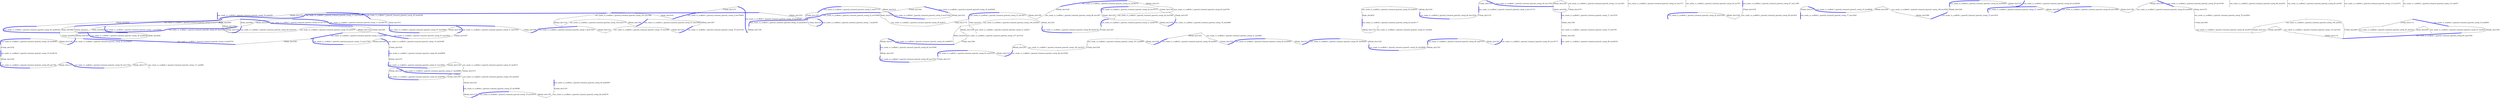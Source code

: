graph G {
	node [label="\N", shape=point];
	graph [bb="0,0,19782,868"];
	"raw_reads_vs_scaffold.1_(paired)_trimmed_(paired)_contig_1_len329856START" [label="raw_reads_vs_scaffold.1_(paired)_trimmed_(paired)_contig_1_len329856START", pos="3895.1,680", width="0.038889", height="0.05"];
	"raw_reads_vs_scaffold.1_(paired)_trimmed_(paired)_contig_1_len329856END" [label="raw_reads_vs_scaffold.1_(paired)_trimmed_(paired)_contig_1_len329856END", pos="3147.1,618", width="0.038889", height="0.05"];
	"raw_reads_vs_scaffold.1_(paired)_trimmed_(paired)_contig_2_len437137START" [label="raw_reads_vs_scaffold.1_(paired)_trimmed_(paired)_contig_2_len437137START", pos="10093,866", width="0.038889", height="0.05"];
	"raw_reads_vs_scaffold.1_(paired)_trimmed_(paired)_contig_2_len437137END" [label="raw_reads_vs_scaffold.1_(paired)_trimmed_(paired)_contig_2_len437137END", pos="9781.1,810", width="0.038889", height="0.05"];
	"raw_reads_vs_scaffold.1_(paired)_trimmed_(paired)_contig_3_len91689START" [label="raw_reads_vs_scaffold.1_(paired)_trimmed_(paired)_contig_3_len91689START", pos="1866.1,618", width="0.038889", height="0.05"];
	"raw_reads_vs_scaffold.1_(paired)_trimmed_(paired)_contig_3_len91689END" [label="raw_reads_vs_scaffold.1_(paired)_trimmed_(paired)_contig_3_len91689END", pos="1866.1,562", width="0.038889", height="0.05"];
	"raw_reads_vs_scaffold.1_(paired)_trimmed_(paired)_contig_4_len112712START" [label="raw_reads_vs_scaffold.1_(paired)_trimmed_(paired)_contig_4_len112712START", pos="13094,810", width="0.038889", height="0.05"];
	"raw_reads_vs_scaffold.1_(paired)_trimmed_(paired)_contig_4_len112712END" [label="raw_reads_vs_scaffold.1_(paired)_trimmed_(paired)_contig_4_len112712END", pos="13094,748", width="0.038889", height="0.05"];
	"raw_reads_vs_scaffold.1_(paired)_trimmed_(paired)_contig_5_len272437START" [label="raw_reads_vs_scaffold.1_(paired)_trimmed_(paired)_contig_5_len272437START", pos="5671.1,680", width="0.038889", height="0.05"];
	"raw_reads_vs_scaffold.1_(paired)_trimmed_(paired)_contig_5_len272437END" [label="raw_reads_vs_scaffold.1_(paired)_trimmed_(paired)_contig_5_len272437END", pos="5391.1,618", width="0.038889", height="0.05"];
	"raw_reads_vs_scaffold.1_(paired)_trimmed_(paired)_contig_6_len822701START" [label="raw_reads_vs_scaffold.1_(paired)_trimmed_(paired)_contig_6_len822701START", pos="4278.1,562", width="0.038889", height="0.05"];
	"raw_reads_vs_scaffold.1_(paired)_trimmed_(paired)_contig_6_len822701END" [label="raw_reads_vs_scaffold.1_(paired)_trimmed_(paired)_contig_6_len822701END", pos="4212.1,506", width="0.038889", height="0.05"];
	"raw_reads_vs_scaffold.1_(paired)_trimmed_(paired)_contig_7_len26430START" [label="raw_reads_vs_scaffold.1_(paired)_trimmed_(paired)_contig_7_len26430START", pos="9336.1,748", width="0.038889", height="0.05"];
	"raw_reads_vs_scaffold.1_(paired)_trimmed_(paired)_contig_7_len26430END" [label="raw_reads_vs_scaffold.1_(paired)_trimmed_(paired)_contig_7_len26430END", pos="9114.1,680", width="0.038889", height="0.05"];
	"raw_reads_vs_scaffold.1_(paired)_trimmed_(paired)_contig_8_len159656START" [label="raw_reads_vs_scaffold.1_(paired)_trimmed_(paired)_contig_8_len159656START", pos="7389.1,680", width="0.038889", height="0.05"];
	"raw_reads_vs_scaffold.1_(paired)_trimmed_(paired)_contig_8_len159656END" [label="raw_reads_vs_scaffold.1_(paired)_trimmed_(paired)_contig_8_len159656END", pos="7316.1,618", width="0.038889", height="0.05"];
	"raw_reads_vs_scaffold.1_(paired)_trimmed_(paired)_contig_9_len151461START" [label="raw_reads_vs_scaffold.1_(paired)_trimmed_(paired)_contig_9_len151461START", pos="10460,810", width="0.038889", height="0.05"];
	"raw_reads_vs_scaffold.1_(paired)_trimmed_(paired)_contig_9_len151461END" [label="raw_reads_vs_scaffold.1_(paired)_trimmed_(paired)_contig_9_len151461END", pos="10805,748", width="0.038889", height="0.05"];
	"raw_reads_vs_scaffold.1_(paired)_trimmed_(paired)_contig_10_len54309START" [label="raw_reads_vs_scaffold.1_(paired)_trimmed_(paired)_contig_10_len54309START", pos="3360.1,562", width="0.038889", height="0.05"];
	"raw_reads_vs_scaffold.1_(paired)_trimmed_(paired)_contig_10_len54309END" [label="raw_reads_vs_scaffold.1_(paired)_trimmed_(paired)_contig_10_len54309END", pos="3408.1,506", width="0.038889", height="0.05"];
	"raw_reads_vs_scaffold.1_(paired)_trimmed_(paired)_contig_11_len186754START" [label="raw_reads_vs_scaffold.1_(paired)_trimmed_(paired)_contig_11_len186754START", pos="3491.1,748", width="0.038889", height="0.05"];
	"raw_reads_vs_scaffold.1_(paired)_trimmed_(paired)_contig_11_len186754END" [label="raw_reads_vs_scaffold.1_(paired)_trimmed_(paired)_contig_11_len186754END", pos="4147.1,680", width="0.038889", height="0.05"];
	"raw_reads_vs_scaffold.1_(paired)_trimmed_(paired)_contig_12_len37356START" [label="raw_reads_vs_scaffold.1_(paired)_trimmed_(paired)_contig_12_len37356START", pos="2287.1,748", width="0.038889", height="0.05"];
	"raw_reads_vs_scaffold.1_(paired)_trimmed_(paired)_contig_12_len37356END" [label="raw_reads_vs_scaffold.1_(paired)_trimmed_(paired)_contig_12_len37356END", pos="3243.1,680", width="0.038889", height="0.05"];
	"raw_reads_vs_scaffold.1_(paired)_trimmed_(paired)_contig_13_len317597START" [label="raw_reads_vs_scaffold.1_(paired)_trimmed_(paired)_contig_13_len317597START", pos="3689.1,562", width="0.038889", height="0.05"];
	"raw_reads_vs_scaffold.1_(paired)_trimmed_(paired)_contig_13_len317597END" [label="raw_reads_vs_scaffold.1_(paired)_trimmed_(paired)_contig_13_len317597END", pos="3639.1,506", width="0.038889", height="0.05"];
	"raw_reads_vs_scaffold.1_(paired)_trimmed_(paired)_contig_14_len242810START" [label="raw_reads_vs_scaffold.1_(paired)_trimmed_(paired)_contig_14_len242810START", pos="8342.1,810", width="0.038889", height="0.05"];
	"raw_reads_vs_scaffold.1_(paired)_trimmed_(paired)_contig_14_len242810END" [label="raw_reads_vs_scaffold.1_(paired)_trimmed_(paired)_contig_14_len242810END", pos="8013.1,748", width="0.038889", height="0.05"];
	"raw_reads_vs_scaffold.1_(paired)_trimmed_(paired)_contig_15_len14471START" [label="raw_reads_vs_scaffold.1_(paired)_trimmed_(paired)_contig_15_len14471START", pos="10111,810", width="0.038889", height="0.05"];
	"raw_reads_vs_scaffold.1_(paired)_trimmed_(paired)_contig_15_len14471END" [label="raw_reads_vs_scaffold.1_(paired)_trimmed_(paired)_contig_15_len14471END", pos="10231,748", width="0.038889", height="0.05"];
	"raw_reads_vs_scaffold.1_(paired)_trimmed_(paired)_contig_16_len65652START" [label="raw_reads_vs_scaffold.1_(paired)_trimmed_(paired)_contig_16_len65652START", pos="10713,866", width="0.038889", height="0.05"];
	"raw_reads_vs_scaffold.1_(paired)_trimmed_(paired)_contig_16_len65652END" [label="raw_reads_vs_scaffold.1_(paired)_trimmed_(paired)_contig_16_len65652END", pos="10870,810", width="0.038889", height="0.05"];
	"raw_reads_vs_scaffold.1_(paired)_trimmed_(paired)_contig_17_len105628START" [label="raw_reads_vs_scaffold.1_(paired)_trimmed_(paired)_contig_17_len105628START", pos="8275.1,810", width="0.038889", height="0.05"];
	"raw_reads_vs_scaffold.1_(paired)_trimmed_(paired)_contig_17_len105628END" [label="raw_reads_vs_scaffold.1_(paired)_trimmed_(paired)_contig_17_len105628END", pos="5633.1,748", width="0.038889", height="0.05"];
	"raw_reads_vs_scaffold.1_(paired)_trimmed_(paired)_contig_18_len72074START" [label="raw_reads_vs_scaffold.1_(paired)_trimmed_(paired)_contig_18_len72074START", pos="2848.1,748", width="0.038889", height="0.05"];
	"raw_reads_vs_scaffold.1_(paired)_trimmed_(paired)_contig_18_len72074END" [label="raw_reads_vs_scaffold.1_(paired)_trimmed_(paired)_contig_18_len72074END", pos="2084.1,680", width="0.038889", height="0.05"];
	"raw_reads_vs_scaffold.1_(paired)_trimmed_(paired)_contig_19_len50545START" [label="raw_reads_vs_scaffold.1_(paired)_trimmed_(paired)_contig_19_len50545START", pos="7489.1,748", width="0.038889", height="0.05"];
	"raw_reads_vs_scaffold.1_(paired)_trimmed_(paired)_contig_19_len50545END" [label="raw_reads_vs_scaffold.1_(paired)_trimmed_(paired)_contig_19_len50545END", pos="7990.1,680", width="0.038889", height="0.05"];
	"raw_reads_vs_scaffold.1_(paired)_trimmed_(paired)_contig_20_len51037START" [label="raw_reads_vs_scaffold.1_(paired)_trimmed_(paired)_contig_20_len51037START", pos="2062.1,680", width="0.038889", height="0.05"];
	"raw_reads_vs_scaffold.1_(paired)_trimmed_(paired)_contig_20_len51037END" [label="raw_reads_vs_scaffold.1_(paired)_trimmed_(paired)_contig_20_len51037END", pos="1409.1,618", width="0.038889", height="0.05"];
	"raw_reads_vs_scaffold.1_(paired)_trimmed_(paired)_contig_21_len814START" [label="raw_reads_vs_scaffold.1_(paired)_trimmed_(paired)_contig_21_len814START", pos="10920,680", width="0.038889", height="0.05"];
	"raw_reads_vs_scaffold.1_(paired)_trimmed_(paired)_contig_21_len814END" [label="raw_reads_vs_scaffold.1_(paired)_trimmed_(paired)_contig_21_len814END", pos="10920,618", width="0.038889", height="0.05"];
	"raw_reads_vs_scaffold.1_(paired)_trimmed_(paired)_contig_22_len79406START" [label="raw_reads_vs_scaffold.1_(paired)_trimmed_(paired)_contig_22_len79406START", pos="10006,810", width="0.038889", height="0.05"];
	"raw_reads_vs_scaffold.1_(paired)_trimmed_(paired)_contig_22_len79406END" [label="raw_reads_vs_scaffold.1_(paired)_trimmed_(paired)_contig_22_len79406END", pos="8657.1,748", width="0.038889", height="0.05"];
	"raw_reads_vs_scaffold.1_(paired)_trimmed_(paired)_contig_23_len1371START" [label="raw_reads_vs_scaffold.1_(paired)_trimmed_(paired)_contig_23_len1371START", pos="14216,866", width="0.038889", height="0.05"];
	"raw_reads_vs_scaffold.1_(paired)_trimmed_(paired)_contig_23_len1371END" [label="raw_reads_vs_scaffold.1_(paired)_trimmed_(paired)_contig_23_len1371END", pos="14216,810", width="0.038889", height="0.05"];
	"raw_reads_vs_scaffold.1_(paired)_trimmed_(paired)_contig_24_len16715START" [label="raw_reads_vs_scaffold.1_(paired)_trimmed_(paired)_contig_24_len16715START", pos="8331.1,748", width="0.038889", height="0.05"];
	"raw_reads_vs_scaffold.1_(paired)_trimmed_(paired)_contig_24_len16715END" [label="raw_reads_vs_scaffold.1_(paired)_trimmed_(paired)_contig_24_len16715END", pos="8284.1,680", width="0.038889", height="0.05"];
	"raw_reads_vs_scaffold.1_(paired)_trimmed_(paired)_contig_25_len4672START" [label="raw_reads_vs_scaffold.1_(paired)_trimmed_(paired)_contig_25_len4672START", pos="3386.1,338", width="0.038889", height="0.05"];
	"raw_reads_vs_scaffold.1_(paired)_trimmed_(paired)_contig_25_len4672END" [label="raw_reads_vs_scaffold.1_(paired)_trimmed_(paired)_contig_25_len4672END", pos="3375.1,282", width="0.038889", height="0.05"];
	"raw_reads_vs_scaffold.1_(paired)_trimmed_(paired)_contig_26_len5548START" [label="raw_reads_vs_scaffold.1_(paired)_trimmed_(paired)_contig_26_len5548START", pos="7850.1,680", width="0.038889", height="0.05"];
	"raw_reads_vs_scaffold.1_(paired)_trimmed_(paired)_contig_26_len5548END" [label="raw_reads_vs_scaffold.1_(paired)_trimmed_(paired)_contig_26_len5548END", pos="8344.1,618", width="0.038889", height="0.05"];
	"raw_reads_vs_scaffold.1_(paired)_trimmed_(paired)_contig_27_len56880START" [label="raw_reads_vs_scaffold.1_(paired)_trimmed_(paired)_contig_27_len56880START", pos="3922.1,282", width="0.038889", height="0.05"];
	"raw_reads_vs_scaffold.1_(paired)_trimmed_(paired)_contig_27_len56880END" [label="raw_reads_vs_scaffold.1_(paired)_trimmed_(paired)_contig_27_len56880END", pos="3641.1,226", width="0.038889", height="0.05"];
	"raw_reads_vs_scaffold.1_(paired)_trimmed_(paired)_contig_28_len875START" [label="raw_reads_vs_scaffold.1_(paired)_trimmed_(paired)_contig_28_len875START", pos="9845.1,748", width="0.038889", height="0.05"];
	"raw_reads_vs_scaffold.1_(paired)_trimmed_(paired)_contig_28_len875END" [label="raw_reads_vs_scaffold.1_(paired)_trimmed_(paired)_contig_28_len875END", pos="9882.1,680", width="0.038889", height="0.05"];
	"raw_reads_vs_scaffold.1_(paired)_trimmed_(paired)_contig_29_len43928START" [label="raw_reads_vs_scaffold.1_(paired)_trimmed_(paired)_contig_29_len43928START", pos="2106.1,680", width="0.038889", height="0.05"];
	"raw_reads_vs_scaffold.1_(paired)_trimmed_(paired)_contig_29_len43928END" [label="raw_reads_vs_scaffold.1_(paired)_trimmed_(paired)_contig_29_len43928END", pos="2430.1,618", width="0.038889", height="0.05"];
	"raw_reads_vs_scaffold.1_(paired)_trimmed_(paired)_contig_30_len703START" [label="raw_reads_vs_scaffold.1_(paired)_trimmed_(paired)_contig_30_len703START", pos="14650,866", width="0.038889", height="0.05"];
	"raw_reads_vs_scaffold.1_(paired)_trimmed_(paired)_contig_30_len703END" [label="raw_reads_vs_scaffold.1_(paired)_trimmed_(paired)_contig_30_len703END", pos="14650,810", width="0.038889", height="0.05"];
	"raw_reads_vs_scaffold.1_(paired)_trimmed_(paired)_contig_31_len3984START" [label="raw_reads_vs_scaffold.1_(paired)_trimmed_(paired)_contig_31_len3984START", pos="11254,506", width="0.038889", height="0.05"];
	"raw_reads_vs_scaffold.1_(paired)_trimmed_(paired)_contig_31_len3984END" [label="raw_reads_vs_scaffold.1_(paired)_trimmed_(paired)_contig_31_len3984END", pos="11549,450", width="0.038889", height="0.05"];
	"raw_reads_vs_scaffold.1_(paired)_trimmed_(paired)_contig_32_len21428START" [label="raw_reads_vs_scaffold.1_(paired)_trimmed_(paired)_contig_32_len21428START", pos="14736,748", width="0.038889", height="0.05"];
	"raw_reads_vs_scaffold.1_(paired)_trimmed_(paired)_contig_32_len21428END" [label="raw_reads_vs_scaffold.1_(paired)_trimmed_(paired)_contig_32_len21428END", pos="14516,680", width="0.038889", height="0.05"];
	"raw_reads_vs_scaffold.1_(paired)_trimmed_(paired)_contig_33_len58648START" [label="raw_reads_vs_scaffold.1_(paired)_trimmed_(paired)_contig_33_len58648START", pos="15571,810", width="0.038889", height="0.05"];
	"raw_reads_vs_scaffold.1_(paired)_trimmed_(paired)_contig_33_len58648END" [label="raw_reads_vs_scaffold.1_(paired)_trimmed_(paired)_contig_33_len58648END", pos="15851,748", width="0.038889", height="0.05"];
	"raw_reads_vs_scaffold.1_(paired)_trimmed_(paired)_contig_34_len44991START" [label="raw_reads_vs_scaffold.1_(paired)_trimmed_(paired)_contig_34_len44991START", pos="894.14,562", width="0.038889", height="0.05"];
	"raw_reads_vs_scaffold.1_(paired)_trimmed_(paired)_contig_34_len44991END" [label="raw_reads_vs_scaffold.1_(paired)_trimmed_(paired)_contig_34_len44991END", pos="309.14,506", width="0.038889", height="0.05"];
	"raw_reads_vs_scaffold.1_(paired)_trimmed_(paired)_contig_35_len30122START" [label="raw_reads_vs_scaffold.1_(paired)_trimmed_(paired)_contig_35_len30122START", pos="276.14,450", width="0.038889", height="0.05"];
	"raw_reads_vs_scaffold.1_(paired)_trimmed_(paired)_contig_35_len30122END" [label="raw_reads_vs_scaffold.1_(paired)_trimmed_(paired)_contig_35_len30122END", pos="275.14,394", width="0.038889", height="0.05"];
	"raw_reads_vs_scaffold.1_(paired)_trimmed_(paired)_contig_36_len11361START" [label="raw_reads_vs_scaffold.1_(paired)_trimmed_(paired)_contig_36_len11361START", pos="13154,866", width="0.038889", height="0.05"];
	"raw_reads_vs_scaffold.1_(paired)_trimmed_(paired)_contig_36_len11361END" [label="raw_reads_vs_scaffold.1_(paired)_trimmed_(paired)_contig_36_len11361END", pos="13655,810", width="0.038889", height="0.05"];
	"raw_reads_vs_scaffold.1_(paired)_trimmed_(paired)_contig_37_len8414START" [label="raw_reads_vs_scaffold.1_(paired)_trimmed_(paired)_contig_37_len8414START", pos="3087.1,282", width="0.038889", height="0.05"];
	"raw_reads_vs_scaffold.1_(paired)_trimmed_(paired)_contig_37_len8414END" [label="raw_reads_vs_scaffold.1_(paired)_trimmed_(paired)_contig_37_len8414END", pos="3147.1,226", width="0.038889", height="0.05"];
	"raw_reads_vs_scaffold.1_(paired)_trimmed_(paired)_contig_38_len26536START" [label="raw_reads_vs_scaffold.1_(paired)_trimmed_(paired)_contig_38_len26536START", pos="2597.1,618", width="0.038889", height="0.05"];
	"raw_reads_vs_scaffold.1_(paired)_trimmed_(paired)_contig_38_len26536END" [label="raw_reads_vs_scaffold.1_(paired)_trimmed_(paired)_contig_38_len26536END", pos="2882.1,562", width="0.038889", height="0.05"];
	"raw_reads_vs_scaffold.1_(paired)_trimmed_(paired)_contig_39_len42438START" [label="raw_reads_vs_scaffold.1_(paired)_trimmed_(paired)_contig_39_len42438START", pos="3368.1,810", width="0.038889", height="0.05"];
	"raw_reads_vs_scaffold.1_(paired)_trimmed_(paired)_contig_39_len42438END" [label="raw_reads_vs_scaffold.1_(paired)_trimmed_(paired)_contig_39_len42438END", pos="4037.1,748", width="0.038889", height="0.05"];
	"raw_reads_vs_scaffold.1_(paired)_trimmed_(paired)_contig_40_len45961START" [label="raw_reads_vs_scaffold.1_(paired)_trimmed_(paired)_contig_40_len45961START", pos="11910,450", width="0.038889", height="0.05"];
	"raw_reads_vs_scaffold.1_(paired)_trimmed_(paired)_contig_40_len45961END" [label="raw_reads_vs_scaffold.1_(paired)_trimmed_(paired)_contig_40_len45961END", pos="11629,394", width="0.038889", height="0.05"];
	"raw_reads_vs_scaffold.1_(paired)_trimmed_(paired)_contig_41_len34572START" [label="raw_reads_vs_scaffold.1_(paired)_trimmed_(paired)_contig_41_len34572START", pos="8831.1,810", width="0.038889", height="0.05"];
	"raw_reads_vs_scaffold.1_(paired)_trimmed_(paired)_contig_41_len34572END" [label="raw_reads_vs_scaffold.1_(paired)_trimmed_(paired)_contig_41_len34572END", pos="9564.1,748", width="0.038889", height="0.05"];
	"raw_reads_vs_scaffold.1_(paired)_trimmed_(paired)_contig_42_len65645START" [label="raw_reads_vs_scaffold.1_(paired)_trimmed_(paired)_contig_42_len65645START", pos="4142.1,226", width="0.038889", height="0.05"];
	"raw_reads_vs_scaffold.1_(paired)_trimmed_(paired)_contig_42_len65645END" [label="raw_reads_vs_scaffold.1_(paired)_trimmed_(paired)_contig_42_len65645END", pos="4362.1,170", width="0.038889", height="0.05"];
	"raw_reads_vs_scaffold.1_(paired)_trimmed_(paired)_contig_43_len104435START" [label="raw_reads_vs_scaffold.1_(paired)_trimmed_(paired)_contig_43_len104435START", pos="2500.1,562", width="0.038889", height="0.05"];
	"raw_reads_vs_scaffold.1_(paired)_trimmed_(paired)_contig_43_len104435END" [label="raw_reads_vs_scaffold.1_(paired)_trimmed_(paired)_contig_43_len104435END", pos="2095.1,506", width="0.038889", height="0.05"];
	"raw_reads_vs_scaffold.1_(paired)_trimmed_(paired)_contig_44_len83067START" [label="raw_reads_vs_scaffold.1_(paired)_trimmed_(paired)_contig_44_len83067START", pos="5384.1,170", width="0.038889", height="0.05"];
	"raw_reads_vs_scaffold.1_(paired)_trimmed_(paired)_contig_44_len83067END" [label="raw_reads_vs_scaffold.1_(paired)_trimmed_(paired)_contig_44_len83067END", pos="5384.1,114", width="0.038889", height="0.05"];
	"raw_reads_vs_scaffold.1_(paired)_trimmed_(paired)_contig_45_len4430START" [label="raw_reads_vs_scaffold.1_(paired)_trimmed_(paired)_contig_45_len4430START", pos="12436,810", width="0.038889", height="0.05"];
	"raw_reads_vs_scaffold.1_(paired)_trimmed_(paired)_contig_45_len4430END" [label="raw_reads_vs_scaffold.1_(paired)_trimmed_(paired)_contig_45_len4430END", pos="12219,748", width="0.038889", height="0.05"];
	"raw_reads_vs_scaffold.1_(paired)_trimmed_(paired)_contig_46_len36969START" [label="raw_reads_vs_scaffold.1_(paired)_trimmed_(paired)_contig_46_len36969START", pos="16853,866", width="0.038889", height="0.05"];
	"raw_reads_vs_scaffold.1_(paired)_trimmed_(paired)_contig_46_len36969END" [label="raw_reads_vs_scaffold.1_(paired)_trimmed_(paired)_contig_46_len36969END", pos="16633,810", width="0.038889", height="0.05"];
	"raw_reads_vs_scaffold.1_(paired)_trimmed_(paired)_contig_47_len13693START" [label="raw_reads_vs_scaffold.1_(paired)_trimmed_(paired)_contig_47_len13693START", pos="6134.1,748", width="0.038889", height="0.05"];
	"raw_reads_vs_scaffold.1_(paired)_trimmed_(paired)_contig_47_len13693END" [label="raw_reads_vs_scaffold.1_(paired)_trimmed_(paired)_contig_47_len13693END", pos="6384.1,680", width="0.038889", height="0.05"];
	"raw_reads_vs_scaffold.1_(paired)_trimmed_(paired)_contig_48_len67470START" [label="raw_reads_vs_scaffold.1_(paired)_trimmed_(paired)_contig_48_len67470START", pos="13352,450", width="0.038889", height="0.05"];
	"raw_reads_vs_scaffold.1_(paired)_trimmed_(paired)_contig_48_len67470END" [label="raw_reads_vs_scaffold.1_(paired)_trimmed_(paired)_contig_48_len67470END", pos="13132,394", width="0.038889", height="0.05"];
	"raw_reads_vs_scaffold.1_(paired)_trimmed_(paired)_contig_49_len8941START" [label="raw_reads_vs_scaffold.1_(paired)_trimmed_(paired)_contig_49_len8941START", pos="11155,450", width="0.038889", height="0.05"];
	"raw_reads_vs_scaffold.1_(paired)_trimmed_(paired)_contig_49_len8941END" [label="raw_reads_vs_scaffold.1_(paired)_trimmed_(paired)_contig_49_len8941END", pos="11075,394", width="0.038889", height="0.05"];
	"raw_reads_vs_scaffold.1_(paired)_trimmed_(paired)_contig_50_len38428START" [label="raw_reads_vs_scaffold.1_(paired)_trimmed_(paired)_contig_50_len38428START", pos="12470,450", width="0.038889", height="0.05"];
	"raw_reads_vs_scaffold.1_(paired)_trimmed_(paired)_contig_50_len38428END" [label="raw_reads_vs_scaffold.1_(paired)_trimmed_(paired)_contig_50_len38428END", pos="12190,394", width="0.038889", height="0.05"];
	"raw_reads_vs_scaffold.1_(paired)_trimmed_(paired)_contig_51_len68730START" [label="raw_reads_vs_scaffold.1_(paired)_trimmed_(paired)_contig_51_len68730START", pos="8643.1,618", width="0.038889", height="0.05"];
	"raw_reads_vs_scaffold.1_(paired)_trimmed_(paired)_contig_51_len68730END" [label="raw_reads_vs_scaffold.1_(paired)_trimmed_(paired)_contig_51_len68730END", pos="8844.1,562", width="0.038889", height="0.05"];
	"raw_reads_vs_scaffold.1_(paired)_trimmed_(paired)_contig_52_len29848START" [label="raw_reads_vs_scaffold.1_(paired)_trimmed_(paired)_contig_52_len29848START", pos="12691,394", width="0.038889", height="0.05"];
	"raw_reads_vs_scaffold.1_(paired)_trimmed_(paired)_contig_52_len29848END" [label="raw_reads_vs_scaffold.1_(paired)_trimmed_(paired)_contig_52_len29848END", pos="12911,338", width="0.038889", height="0.05"];
	"raw_reads_vs_scaffold.1_(paired)_trimmed_(paired)_contig_53_len8605START" [label="raw_reads_vs_scaffold.1_(paired)_trimmed_(paired)_contig_53_len8605START", pos="925.14,282", width="0.038889", height="0.05"];
	"raw_reads_vs_scaffold.1_(paired)_trimmed_(paired)_contig_53_len8605END" [label="raw_reads_vs_scaffold.1_(paired)_trimmed_(paired)_contig_53_len8605END", pos="985.14,226", width="0.038889", height="0.05"];
	"raw_reads_vs_scaffold.1_(paired)_trimmed_(paired)_contig_54_len60679START" [label="raw_reads_vs_scaffold.1_(paired)_trimmed_(paired)_contig_54_len60679START", pos="9078.1,450", width="0.038889", height="0.05"];
	"raw_reads_vs_scaffold.1_(paired)_trimmed_(paired)_contig_54_len60679END" [label="raw_reads_vs_scaffold.1_(paired)_trimmed_(paired)_contig_54_len60679END", pos="9571.1,394", width="0.038889", height="0.05"];
	"raw_reads_vs_scaffold.1_(paired)_trimmed_(paired)_contig_55_len38580START" [label="raw_reads_vs_scaffold.1_(paired)_trimmed_(paired)_contig_55_len38580START", pos="4703.1,114", width="0.038889", height="0.05"];
	"raw_reads_vs_scaffold.1_(paired)_trimmed_(paired)_contig_55_len38580END" [label="raw_reads_vs_scaffold.1_(paired)_trimmed_(paired)_contig_55_len38580END", pos="4703.1,58", width="0.038889", height="0.05"];
	"raw_reads_vs_scaffold.1_(paired)_trimmed_(paired)_contig_56_len48166START" [label="raw_reads_vs_scaffold.1_(paired)_trimmed_(paired)_contig_56_len48166START", pos="5159.1,680", width="0.038889", height="0.05"];
	"raw_reads_vs_scaffold.1_(paired)_trimmed_(paired)_contig_56_len48166END" [label="raw_reads_vs_scaffold.1_(paired)_trimmed_(paired)_contig_56_len48166END", pos="4335.1,618", width="0.038889", height="0.05"];
	"raw_reads_vs_scaffold.1_(paired)_trimmed_(paired)_contig_57_len27825START" [label="raw_reads_vs_scaffold.1_(paired)_trimmed_(paired)_contig_57_len27825START", pos="3221.1,680", width="0.038889", height="0.05"];
	"raw_reads_vs_scaffold.1_(paired)_trimmed_(paired)_contig_57_len27825END" [label="raw_reads_vs_scaffold.1_(paired)_trimmed_(paired)_contig_57_len27825END", pos="3482.1,618", width="0.038889", height="0.05"];
	"raw_reads_vs_scaffold.1_(paired)_trimmed_(paired)_contig_58_len10700START" [label="raw_reads_vs_scaffold.1_(paired)_trimmed_(paired)_contig_58_len10700START", pos="2051.1,338", width="0.038889", height="0.05"];
	"raw_reads_vs_scaffold.1_(paired)_trimmed_(paired)_contig_58_len10700END" [label="raw_reads_vs_scaffold.1_(paired)_trimmed_(paired)_contig_58_len10700END", pos="1871.1,282", width="0.038889", height="0.05"];
	"raw_reads_vs_scaffold.1_(paired)_trimmed_(paired)_contig_59_len5076START" [label="raw_reads_vs_scaffold.1_(paired)_trimmed_(paired)_contig_59_len5076START", pos="2824.1,680", width="0.038889", height="0.05"];
	"raw_reads_vs_scaffold.1_(paired)_trimmed_(paired)_contig_59_len5076END" [label="raw_reads_vs_scaffold.1_(paired)_trimmed_(paired)_contig_59_len5076END", pos="2262.1,618", width="0.038889", height="0.05"];
	"raw_reads_vs_scaffold.1_(paired)_trimmed_(paired)_contig_60_len49830START" [label="raw_reads_vs_scaffold.1_(paired)_trimmed_(paired)_contig_60_len49830START", pos="3593.1,450", width="0.038889", height="0.05"];
	"raw_reads_vs_scaffold.1_(paired)_trimmed_(paired)_contig_60_len49830END" [label="raw_reads_vs_scaffold.1_(paired)_trimmed_(paired)_contig_60_len49830END", pos="3607.1,394", width="0.038889", height="0.05"];
	"raw_reads_vs_scaffold.1_(paired)_trimmed_(paired)_contig_61_len3921START" [label="raw_reads_vs_scaffold.1_(paired)_trimmed_(paired)_contig_61_len3921START", pos="221.14,226", width="0.038889", height="0.05"];
	"raw_reads_vs_scaffold.1_(paired)_trimmed_(paired)_contig_61_len3921END" [label="raw_reads_vs_scaffold.1_(paired)_trimmed_(paired)_contig_61_len3921END", pos="4.1421,170", width="0.038889", height="0.05"];
	"raw_reads_vs_scaffold.1_(paired)_trimmed_(paired)_contig_62_len20177START" [label="raw_reads_vs_scaffold.1_(paired)_trimmed_(paired)_contig_62_len20177START", pos="12219,680", width="0.038889", height="0.05"];
	"raw_reads_vs_scaffold.1_(paired)_trimmed_(paired)_contig_62_len20177END" [label="raw_reads_vs_scaffold.1_(paired)_trimmed_(paired)_contig_62_len20177END", pos="12219,618", width="0.038889", height="0.05"];
	"raw_reads_vs_scaffold.1_(paired)_trimmed_(paired)_contig_63_len47479START" [label="raw_reads_vs_scaffold.1_(paired)_trimmed_(paired)_contig_63_len47479START", pos="9672.1,338", width="0.038889", height="0.05"];
	"raw_reads_vs_scaffold.1_(paired)_trimmed_(paired)_contig_63_len47479END" [label="raw_reads_vs_scaffold.1_(paired)_trimmed_(paired)_contig_63_len47479END", pos="9452.1,282", width="0.038889", height="0.05"];
	"raw_reads_vs_scaffold.1_(paired)_trimmed_(paired)_contig_64_len38269START" [label="raw_reads_vs_scaffold.1_(paired)_trimmed_(paired)_contig_64_len38269START", pos="17194,866", width="0.038889", height="0.05"];
	"raw_reads_vs_scaffold.1_(paired)_trimmed_(paired)_contig_64_len38269END" [label="raw_reads_vs_scaffold.1_(paired)_trimmed_(paired)_contig_64_len38269END", pos="17134,810", width="0.038889", height="0.05"];
	"raw_reads_vs_scaffold.1_(paired)_trimmed_(paired)_contig_65_len17160START" [label="raw_reads_vs_scaffold.1_(paired)_trimmed_(paired)_contig_65_len17160START", pos="769.14,338", width="0.038889", height="0.05"];
	"raw_reads_vs_scaffold.1_(paired)_trimmed_(paired)_contig_65_len17160END" [label="raw_reads_vs_scaffold.1_(paired)_trimmed_(paired)_contig_65_len17160END", pos="829.14,282", width="0.038889", height="0.05"];
	"raw_reads_vs_scaffold.1_(paired)_trimmed_(paired)_contig_66_len2239START" [label="raw_reads_vs_scaffold.1_(paired)_trimmed_(paired)_contig_66_len2239START", pos="17635,866", width="0.038889", height="0.05"];
	"raw_reads_vs_scaffold.1_(paired)_trimmed_(paired)_contig_66_len2239END" [label="raw_reads_vs_scaffold.1_(paired)_trimmed_(paired)_contig_66_len2239END", pos="17635,810", width="0.038889", height="0.05"];
	"raw_reads_vs_scaffold.1_(paired)_trimmed_(paired)_contig_67_len14665START" [label="raw_reads_vs_scaffold.1_(paired)_trimmed_(paired)_contig_67_len14665START", pos="3716.1,338", width="0.038889", height="0.05"];
	"raw_reads_vs_scaffold.1_(paired)_trimmed_(paired)_contig_67_len14665END" [label="raw_reads_vs_scaffold.1_(paired)_trimmed_(paired)_contig_67_len14665END", pos="3663.1,282", width="0.038889", height="0.05"];
	"raw_reads_vs_scaffold.1_(paired)_trimmed_(paired)_contig_68_len15504START" [label="raw_reads_vs_scaffold.1_(paired)_trimmed_(paired)_contig_68_len15504START", pos="10013,338", width="0.038889", height="0.05"];
	"raw_reads_vs_scaffold.1_(paired)_trimmed_(paired)_contig_68_len15504END" [label="raw_reads_vs_scaffold.1_(paired)_trimmed_(paired)_contig_68_len15504END", pos="9953.1,282", width="0.038889", height="0.05"];
	"raw_reads_vs_scaffold.1_(paired)_trimmed_(paired)_contig_69_len15989START" [label="raw_reads_vs_scaffold.1_(paired)_trimmed_(paired)_contig_69_len15989START", pos="2526.1,282", width="0.038889", height="0.05"];
	"raw_reads_vs_scaffold.1_(paired)_trimmed_(paired)_contig_69_len15989END" [label="raw_reads_vs_scaffold.1_(paired)_trimmed_(paired)_contig_69_len15989END", pos="2806.1,226", width="0.038889", height="0.05"];
	"raw_reads_vs_scaffold.1_(paired)_trimmed_(paired)_contig_70_len18510START" [label="raw_reads_vs_scaffold.1_(paired)_trimmed_(paired)_contig_70_len18510START", pos="5044.1,58", width="0.038889", height="0.05"];
	"raw_reads_vs_scaffold.1_(paired)_trimmed_(paired)_contig_70_len18510END" [label="raw_reads_vs_scaffold.1_(paired)_trimmed_(paired)_contig_70_len18510END", pos="4763.1,2", width="0.038889", height="0.05"];
	"raw_reads_vs_scaffold.1_(paired)_trimmed_(paired)_contig_71_len15101START" [label="raw_reads_vs_scaffold.1_(paired)_trimmed_(paired)_contig_71_len15101START", pos="13715,748", width="0.038889", height="0.05"];
	"raw_reads_vs_scaffold.1_(paired)_trimmed_(paired)_contig_71_len15101END" [label="raw_reads_vs_scaffold.1_(paired)_trimmed_(paired)_contig_71_len15101END", pos="13715,680", width="0.038889", height="0.05"];
	"raw_reads_vs_scaffold.1_(paired)_trimmed_(paired)_contig_72_len4750START" [label="raw_reads_vs_scaffold.1_(paired)_trimmed_(paired)_contig_72_len4750START", pos="13715,618", width="0.038889", height="0.05"];
	"raw_reads_vs_scaffold.1_(paired)_trimmed_(paired)_contig_72_len4750END" [label="raw_reads_vs_scaffold.1_(paired)_trimmed_(paired)_contig_72_len4750END", pos="13715,562", width="0.038889", height="0.05"];
	"raw_reads_vs_scaffold.1_(paired)_trimmed_(paired)_contig_73_len14331START" [label="raw_reads_vs_scaffold.1_(paired)_trimmed_(paired)_contig_73_len14331START", pos="16612,748", width="0.038889", height="0.05"];
	"raw_reads_vs_scaffold.1_(paired)_trimmed_(paired)_contig_73_len14331END" [label="raw_reads_vs_scaffold.1_(paired)_trimmed_(paired)_contig_73_len14331END", pos="16462,680", width="0.038889", height="0.05"];
	"raw_reads_vs_scaffold.1_(paired)_trimmed_(paired)_contig_74_len9325START" [label="raw_reads_vs_scaffold.1_(paired)_trimmed_(paired)_contig_74_len9325START", pos="2265.1,810", width="0.038889", height="0.05"];
	"raw_reads_vs_scaffold.1_(paired)_trimmed_(paired)_contig_74_len9325END" [label="raw_reads_vs_scaffold.1_(paired)_trimmed_(paired)_contig_74_len9325END", pos="2265.1,748", width="0.038889", height="0.05"];
	"raw_reads_vs_scaffold.1_(paired)_trimmed_(paired)_contig_75_len3046START" [label="raw_reads_vs_scaffold.1_(paired)_trimmed_(paired)_contig_75_len3046START", pos="6059.1,680", width="0.038889", height="0.05"];
	"raw_reads_vs_scaffold.1_(paired)_trimmed_(paired)_contig_75_len3046END" [label="raw_reads_vs_scaffold.1_(paired)_trimmed_(paired)_contig_75_len3046END", pos="5952.1,618", width="0.038889", height="0.05"];
	"raw_reads_vs_scaffold.1_(paired)_trimmed_(paired)_contig_76_len2954START" [label="raw_reads_vs_scaffold.1_(paired)_trimmed_(paired)_contig_76_len2954START", pos="2067.1,226", width="0.038889", height="0.05"];
	"raw_reads_vs_scaffold.1_(paired)_trimmed_(paired)_contig_76_len2954END" [label="raw_reads_vs_scaffold.1_(paired)_trimmed_(paired)_contig_76_len2954END", pos="2130.1,170", width="0.038889", height="0.05"];
	"raw_reads_vs_scaffold.1_(paired)_trimmed_(paired)_contig_77_len12641START" [label="raw_reads_vs_scaffold.1_(paired)_trimmed_(paired)_contig_77_len12641START", pos="15511,748", width="0.038889", height="0.05"];
	"raw_reads_vs_scaffold.1_(paired)_trimmed_(paired)_contig_77_len12641END" [label="raw_reads_vs_scaffold.1_(paired)_trimmed_(paired)_contig_77_len12641END", pos="15511,680", width="0.038889", height="0.05"];
	"raw_reads_vs_scaffold.1_(paired)_trimmed_(paired)_contig_78_len24863START" [label="raw_reads_vs_scaffold.1_(paired)_trimmed_(paired)_contig_78_len24863START", pos="7996.1,618", width="0.038889", height="0.05"];
	"raw_reads_vs_scaffold.1_(paired)_trimmed_(paired)_contig_78_len24863END" [label="raw_reads_vs_scaffold.1_(paired)_trimmed_(paired)_contig_78_len24863END", pos="8345.1,562", width="0.038889", height="0.05"];
	"raw_reads_vs_scaffold.1_(paired)_trimmed_(paired)_contig_79_len10722START" [label="raw_reads_vs_scaffold.1_(paired)_trimmed_(paired)_contig_79_len10722START", pos="6268.1,680", width="0.038889", height="0.05"];
	"raw_reads_vs_scaffold.1_(paired)_trimmed_(paired)_contig_79_len10722END" [label="raw_reads_vs_scaffold.1_(paired)_trimmed_(paired)_contig_79_len10722END", pos="6506.1,618", width="0.038889", height="0.05"];
	"raw_reads_vs_scaffold.1_(paired)_trimmed_(paired)_contig_80_len12250START" [label="raw_reads_vs_scaffold.1_(paired)_trimmed_(paired)_contig_80_len12250START", pos="12653,748", width="0.038889", height="0.05"];
	"raw_reads_vs_scaffold.1_(paired)_trimmed_(paired)_contig_80_len12250END" [label="raw_reads_vs_scaffold.1_(paired)_trimmed_(paired)_contig_80_len12250END", pos="12873,680", width="0.038889", height="0.05"];
	"raw_reads_vs_scaffold.1_(paired)_trimmed_(paired)_contig_81_len4402START" [label="raw_reads_vs_scaffold.1_(paired)_trimmed_(paired)_contig_81_len4402START", pos="12339,618", width="0.038889", height="0.05"];
	"raw_reads_vs_scaffold.1_(paired)_trimmed_(paired)_contig_81_len4402END" [label="raw_reads_vs_scaffold.1_(paired)_trimmed_(paired)_contig_81_len4402END", pos="12279,562", width="0.038889", height="0.05"];
	"raw_reads_vs_scaffold.1_(paired)_trimmed_(paired)_contig_82_len19173START" [label="raw_reads_vs_scaffold.1_(paired)_trimmed_(paired)_contig_82_len19173START", pos="13693,450", width="0.038889", height="0.05"];
	"raw_reads_vs_scaffold.1_(paired)_trimmed_(paired)_contig_82_len19173END" [label="raw_reads_vs_scaffold.1_(paired)_trimmed_(paired)_contig_82_len19173END", pos="13633,394", width="0.038889", height="0.05"];
	"raw_reads_vs_scaffold.1_(paired)_trimmed_(paired)_contig_83_len15094START" [label="raw_reads_vs_scaffold.1_(paired)_trimmed_(paired)_contig_83_len15094START", pos="9018.1,394", width="0.038889", height="0.05"];
	"raw_reads_vs_scaffold.1_(paired)_trimmed_(paired)_contig_83_len15094END" [label="raw_reads_vs_scaffold.1_(paired)_trimmed_(paired)_contig_83_len15094END", pos="9018.1,338", width="0.038889", height="0.05"];
	"raw_reads_vs_scaffold.1_(paired)_trimmed_(paired)_contig_84_len6279START" [label="raw_reads_vs_scaffold.1_(paired)_trimmed_(paired)_contig_84_len6279START", pos="5384.1,58", width="0.038889", height="0.05"];
	"raw_reads_vs_scaffold.1_(paired)_trimmed_(paired)_contig_84_len6279END" [label="raw_reads_vs_scaffold.1_(paired)_trimmed_(paired)_contig_84_len6279END", pos="5324.1,2", width="0.038889", height="0.05"];
	"raw_reads_vs_scaffold.1_(paired)_trimmed_(paired)_contig_85_len23395START" [label="raw_reads_vs_scaffold.1_(paired)_trimmed_(paired)_contig_85_len23395START", pos="930.14,170", width="0.038889", height="0.05"];
	"raw_reads_vs_scaffold.1_(paired)_trimmed_(paired)_contig_85_len23395END" [label="raw_reads_vs_scaffold.1_(paired)_trimmed_(paired)_contig_85_len23395END", pos="1364.1,114", width="0.038889", height="0.05"];
	"raw_reads_vs_scaffold.1_(paired)_trimmed_(paired)_contig_86_len1907START" [label="raw_reads_vs_scaffold.1_(paired)_trimmed_(paired)_contig_86_len1907START", pos="9564.1,680", width="0.038889", height="0.05"];
	"raw_reads_vs_scaffold.1_(paired)_trimmed_(paired)_contig_86_len1907END" [label="raw_reads_vs_scaffold.1_(paired)_trimmed_(paired)_contig_86_len1907END", pos="9564.1,618", width="0.038889", height="0.05"];
	"raw_reads_vs_scaffold.1_(paired)_trimmed_(paired)_contig_87_len11389START" [label="raw_reads_vs_scaffold.1_(paired)_trimmed_(paired)_contig_87_len11389START", pos="15077,866", width="0.038889", height="0.05"];
	"raw_reads_vs_scaffold.1_(paired)_trimmed_(paired)_contig_87_len11389END" [label="raw_reads_vs_scaffold.1_(paired)_trimmed_(paired)_contig_87_len11389END", pos="15077,810", width="0.038889", height="0.05"];
	"raw_reads_vs_scaffold.1_(paired)_trimmed_(paired)_contig_88_len28218START" [label="raw_reads_vs_scaffold.1_(paired)_trimmed_(paired)_contig_88_len28218START", pos="13715,506", width="0.038889", height="0.05"];
	"raw_reads_vs_scaffold.1_(paired)_trimmed_(paired)_contig_88_len28218END" [label="raw_reads_vs_scaffold.1_(paired)_trimmed_(paired)_contig_88_len28218END", pos="13715,450", width="0.038889", height="0.05"];
	"raw_reads_vs_scaffold.1_(paired)_trimmed_(paired)_contig_89_len20732START" [label="raw_reads_vs_scaffold.1_(paired)_trimmed_(paired)_contig_89_len20732START", pos="9220.1,562", width="0.038889", height="0.05"];
	"raw_reads_vs_scaffold.1_(paired)_trimmed_(paired)_contig_89_len20732END" [label="raw_reads_vs_scaffold.1_(paired)_trimmed_(paired)_contig_89_len20732END", pos="9010.1,506", width="0.038889", height="0.05"];
	"raw_reads_vs_scaffold.1_(paired)_trimmed_(paired)_contig_90_len4560START" [label="raw_reads_vs_scaffold.1_(paired)_trimmed_(paired)_contig_90_len4560START", pos="2192.1,282", width="0.038889", height="0.05"];
	"raw_reads_vs_scaffold.1_(paired)_trimmed_(paired)_contig_90_len4560END" [label="raw_reads_vs_scaffold.1_(paired)_trimmed_(paired)_contig_90_len4560END", pos="2278.1,226", width="0.038889", height="0.05"];
	"raw_reads_vs_scaffold.1_(paired)_trimmed_(paired)_contig_91_len15023START" [label="raw_reads_vs_scaffold.1_(paired)_trimmed_(paired)_contig_91_len15023START", pos="3125.1,618", width="0.038889", height="0.05"];
	"raw_reads_vs_scaffold.1_(paired)_trimmed_(paired)_contig_91_len15023END" [label="raw_reads_vs_scaffold.1_(paired)_trimmed_(paired)_contig_91_len15023END", pos="3711.1,562", width="0.038889", height="0.05"];
	"raw_reads_vs_scaffold.1_(paired)_trimmed_(paired)_contig_92_len934START" [label="raw_reads_vs_scaffold.1_(paired)_trimmed_(paired)_contig_92_len934START", pos="18069,866", width="0.038889", height="0.05"];
	"raw_reads_vs_scaffold.1_(paired)_trimmed_(paired)_contig_92_len934END" [label="raw_reads_vs_scaffold.1_(paired)_trimmed_(paired)_contig_92_len934END", pos="18069,810", width="0.038889", height="0.05"];
	"raw_reads_vs_scaffold.1_(paired)_trimmed_(paired)_contig_93_len4746START" [label="raw_reads_vs_scaffold.1_(paired)_trimmed_(paired)_contig_93_len4746START", pos="8728.1,748", width="0.038889", height="0.05"];
	"raw_reads_vs_scaffold.1_(paired)_trimmed_(paired)_contig_93_len4746END" [label="raw_reads_vs_scaffold.1_(paired)_trimmed_(paired)_contig_93_len4746END", pos="8611.1,680", width="0.038889", height="0.05"];
	"raw_reads_vs_scaffold.1_(paired)_trimmed_(paired)_contig_94_len5670START" [label="raw_reads_vs_scaffold.1_(paired)_trimmed_(paired)_contig_94_len5670START", pos="2136.1,114", width="0.038889", height="0.05"];
	"raw_reads_vs_scaffold.1_(paired)_trimmed_(paired)_contig_94_len5670END" [label="raw_reads_vs_scaffold.1_(paired)_trimmed_(paired)_contig_94_len5670END", pos="2038.1,58", width="0.038889", height="0.05"];
	"raw_reads_vs_scaffold.1_(paired)_trimmed_(paired)_contig_95_len2510START" [label="raw_reads_vs_scaffold.1_(paired)_trimmed_(paired)_contig_95_len2510START", pos="755.14,226", width="0.038889", height="0.05"];
	"raw_reads_vs_scaffold.1_(paired)_trimmed_(paired)_contig_95_len2510END" [label="raw_reads_vs_scaffold.1_(paired)_trimmed_(paired)_contig_95_len2510END", pos="494.14,170", width="0.038889", height="0.05"];
	"raw_reads_vs_scaffold.1_(paired)_trimmed_(paired)_contig_96_len7784START" [label="raw_reads_vs_scaffold.1_(paired)_trimmed_(paired)_contig_96_len7784START", pos="275.14,338", width="0.038889", height="0.05"];
	"raw_reads_vs_scaffold.1_(paired)_trimmed_(paired)_contig_96_len7784END" [label="raw_reads_vs_scaffold.1_(paired)_trimmed_(paired)_contig_96_len7784END", pos="492.14,282", width="0.038889", height="0.05"];
	"raw_reads_vs_scaffold.1_(paired)_trimmed_(paired)_contig_97_len10499START" [label="raw_reads_vs_scaffold.1_(paired)_trimmed_(paired)_contig_97_len10499START", pos="4399.1,680", width="0.038889", height="0.05"];
	"raw_reads_vs_scaffold.1_(paired)_trimmed_(paired)_contig_97_len10499END" [label="raw_reads_vs_scaffold.1_(paired)_trimmed_(paired)_contig_97_len10499END", pos="3988.1,618", width="0.038889", height="0.05"];
	"raw_reads_vs_scaffold.1_(paired)_trimmed_(paired)_contig_98_len7078START" [label="raw_reads_vs_scaffold.1_(paired)_trimmed_(paired)_contig_98_len7078START", pos="9018.1,282", width="0.038889", height="0.05"];
	"raw_reads_vs_scaffold.1_(paired)_trimmed_(paired)_contig_98_len7078END" [label="raw_reads_vs_scaffold.1_(paired)_trimmed_(paired)_contig_98_len7078END", pos="9235.1,226", width="0.038889", height="0.05"];
	"raw_reads_vs_scaffold.1_(paired)_trimmed_(paired)_contig_99_len2916START" [label="raw_reads_vs_scaffold.1_(paired)_trimmed_(paired)_contig_99_len2916START", pos="15077,748", width="0.038889", height="0.05"];
	"raw_reads_vs_scaffold.1_(paired)_trimmed_(paired)_contig_99_len2916END" [label="raw_reads_vs_scaffold.1_(paired)_trimmed_(paired)_contig_99_len2916END", pos="15017,680", width="0.038889", height="0.05"];
	"raw_reads_vs_scaffold.1_(paired)_trimmed_(paired)_contig_100_len4943START" [label="raw_reads_vs_scaffold.1_(paired)_trimmed_(paired)_contig_100_len4943START", pos="9586.1,618", width="0.038889", height="0.05"];
	"raw_reads_vs_scaffold.1_(paired)_trimmed_(paired)_contig_100_len4943END" [label="raw_reads_vs_scaffold.1_(paired)_trimmed_(paired)_contig_100_len4943END", pos="9586.1,562", width="0.038889", height="0.05"];
	"raw_reads_vs_scaffold.1_(paired)_trimmed_(paired)_contig_101_len4969START" [label="raw_reads_vs_scaffold.1_(paired)_trimmed_(paired)_contig_101_len4969START", pos="10795,450", width="0.038889", height="0.05"];
	"raw_reads_vs_scaffold.1_(paired)_trimmed_(paired)_contig_101_len4969END" [label="raw_reads_vs_scaffold.1_(paired)_trimmed_(paired)_contig_101_len4969END", pos="10574,394", width="0.038889", height="0.05"];
	"raw_reads_vs_scaffold.1_(paired)_trimmed_(paired)_contig_102_len1915START" [label="raw_reads_vs_scaffold.1_(paired)_trimmed_(paired)_contig_102_len1915START", pos="10073,394", width="0.038889", height="0.05"];
	"raw_reads_vs_scaffold.1_(paired)_trimmed_(paired)_contig_102_len1915END" [label="raw_reads_vs_scaffold.1_(paired)_trimmed_(paired)_contig_102_len1915END", pos="10354,338", width="0.038889", height="0.05"];
	"raw_reads_vs_scaffold.1_(paired)_trimmed_(paired)_contig_103_len4503START" [label="raw_reads_vs_scaffold.1_(paired)_trimmed_(paired)_contig_103_len4503START", pos="4643.1,226", width="0.038889", height="0.05"];
	"raw_reads_vs_scaffold.1_(paired)_trimmed_(paired)_contig_103_len4503END" [label="raw_reads_vs_scaffold.1_(paired)_trimmed_(paired)_contig_103_len4503END", pos="4703.1,170", width="0.038889", height="0.05"];
	"raw_reads_vs_scaffold.1_(paired)_trimmed_(paired)_contig_104_len713START" [label="raw_reads_vs_scaffold.1_(paired)_trimmed_(paired)_contig_104_len713START", pos="18496,866", width="0.038889", height="0.05"];
	"raw_reads_vs_scaffold.1_(paired)_trimmed_(paired)_contig_104_len713END" [label="raw_reads_vs_scaffold.1_(paired)_trimmed_(paired)_contig_104_len713END", pos="18496,810", width="0.038889", height="0.05"];
	"raw_reads_vs_scaffold.1_(paired)_trimmed_(paired)_contig_105_len1588START" [label="raw_reads_vs_scaffold.1_(paired)_trimmed_(paired)_contig_105_len1588START", pos="7100.1,810", width="0.038889", height="0.05"];
	"raw_reads_vs_scaffold.1_(paired)_trimmed_(paired)_contig_105_len1588END" [label="raw_reads_vs_scaffold.1_(paired)_trimmed_(paired)_contig_105_len1588END", pos="7040.1,748", width="0.038889", height="0.05"];
	"raw_reads_vs_scaffold.1_(paired)_trimmed_(paired)_contig_106_len3170START" [label="raw_reads_vs_scaffold.1_(paired)_trimmed_(paired)_contig_106_len3170START", pos="6695.1,748", width="0.038889", height="0.05"];
	"raw_reads_vs_scaffold.1_(paired)_trimmed_(paired)_contig_106_len3170END" [label="raw_reads_vs_scaffold.1_(paired)_trimmed_(paired)_contig_106_len3170END", pos="7196.1,680", width="0.038889", height="0.05"];
	"raw_reads_vs_scaffold.1_(paired)_trimmed_(paired)_contig_107_len1319START" [label="raw_reads_vs_scaffold.1_(paired)_trimmed_(paired)_contig_107_len1319START", pos="9670.1,506", width="0.038889", height="0.05"];
	"raw_reads_vs_scaffold.1_(paired)_trimmed_(paired)_contig_107_len1319END" [label="raw_reads_vs_scaffold.1_(paired)_trimmed_(paired)_contig_107_len1319END", pos="9644.1,450", width="0.038889", height="0.05"];
	"raw_reads_vs_scaffold.1_(paired)_trimmed_(paired)_contig_108_len3036START" [label="raw_reads_vs_scaffold.1_(paired)_trimmed_(paired)_contig_108_len3036START", pos="16132,810", width="0.038889", height="0.05"];
	"raw_reads_vs_scaffold.1_(paired)_trimmed_(paired)_contig_108_len3036END" [label="raw_reads_vs_scaffold.1_(paired)_trimmed_(paired)_contig_108_len3036END", pos="16232,748", width="0.038889", height="0.05"];
	"raw_reads_vs_scaffold.1_(paired)_trimmed_(paired)_contig_109_len922START" [label="raw_reads_vs_scaffold.1_(paired)_trimmed_(paired)_contig_109_len922START", pos="1544.1,170", width="0.038889", height="0.05"];
	"raw_reads_vs_scaffold.1_(paired)_trimmed_(paired)_contig_109_len922END" [label="raw_reads_vs_scaffold.1_(paired)_trimmed_(paired)_contig_109_len922END", pos="1685.1,114", width="0.038889", height="0.05"];
	"raw_reads_vs_scaffold.1_(paired)_trimmed_(paired)_contig_110_len1324START" [label="raw_reads_vs_scaffold.1_(paired)_trimmed_(paired)_contig_110_len1324START", pos="1701.1,226", width="0.038889", height="0.05"];
	"raw_reads_vs_scaffold.1_(paired)_trimmed_(paired)_contig_110_len1324END" [label="raw_reads_vs_scaffold.1_(paired)_trimmed_(paired)_contig_110_len1324END", pos="1424.1,170", width="0.038889", height="0.05"];
	"raw_reads_vs_scaffold.1_(paired)_trimmed_(paired)_contig_111_len608START" [label="raw_reads_vs_scaffold.1_(paired)_trimmed_(paired)_contig_111_len608START", pos="1330.1,338", width="0.038889", height="0.05"];
	"raw_reads_vs_scaffold.1_(paired)_trimmed_(paired)_contig_111_len608END" [label="raw_reads_vs_scaffold.1_(paired)_trimmed_(paired)_contig_111_len608END", pos="1390.1,282", width="0.038889", height="0.05"];
	"raw_reads_vs_scaffold.1_(paired)_trimmed_(paired)_contig_112_len1201START" [label="raw_reads_vs_scaffold.1_(paired)_trimmed_(paired)_contig_112_len1201START", pos="13715,866", width="0.038889", height="0.05"];
	"raw_reads_vs_scaffold.1_(paired)_trimmed_(paired)_contig_112_len1201END" [label="raw_reads_vs_scaffold.1_(paired)_trimmed_(paired)_contig_112_len1201END", pos="13775,810", width="0.038889", height="0.05"];
	"raw_reads_vs_scaffold.1_(paired)_trimmed_(paired)_contig_113_len1072START" [label="raw_reads_vs_scaffold.1_(paired)_trimmed_(paired)_contig_113_len1072START", pos="18930,866", width="0.038889", height="0.05"];
	"raw_reads_vs_scaffold.1_(paired)_trimmed_(paired)_contig_113_len1072END" [label="raw_reads_vs_scaffold.1_(paired)_trimmed_(paired)_contig_113_len1072END", pos="18930,810", width="0.038889", height="0.05"];
	"raw_reads_vs_scaffold.1_(paired)_trimmed_(paired)_contig_1_len329856START" -- "raw_reads_vs_scaffold.1_(paired)_trimmed_(paired)_contig_1_len329856END" [style="setlinewidth(4)", label="raw_reads_vs_scaffold.1_(paired)_trimmed_(paired)_contig_1_len329856", color=blue, pos="3894.9,677.68 3893.8,671.76 3888.5,647.49 3873.1,638 3839.7,617.41 3184.5,618.9 3148.7,619", lp="4096.1,646"];
	"raw_reads_vs_scaffold.1_(paired)_trimmed_(paired)_contig_2_len437137START" -- "raw_reads_vs_scaffold.1_(paired)_trimmed_(paired)_contig_2_len437137END" [style="setlinewidth(4)", label="raw_reads_vs_scaffold.1_(paired)_trimmed_(paired)_contig_2_len437137", color=blue, pos="10091,865.03 10070,865.39 9874,868 9821.1,846 9802.1,838.06 9785.7,817.22 9782,812.13", lp="10030,838"];
	"raw_reads_vs_scaffold.1_(paired)_trimmed_(paired)_contig_3_len91689START" -- "raw_reads_vs_scaffold.1_(paired)_trimmed_(paired)_contig_3_len91689END" [style="setlinewidth(4)", label="raw_reads_vs_scaffold.1_(paired)_trimmed_(paired)_contig_3_len91689", color=blue, pos="1866.1,616.06 1866.1,609.56 1866.1,571.26 1866.1,564.14", lp="2071.6,590"];
	"raw_reads_vs_scaffold.1_(paired)_trimmed_(paired)_contig_4_len112712START" -- "raw_reads_vs_scaffold.1_(paired)_trimmed_(paired)_contig_4_len112712END" [style="setlinewidth(4)", label="raw_reads_vs_scaffold.1_(paired)_trimmed_(paired)_contig_4_len112712", color=blue, pos="13094,807.96 13094,800.61 13094,756.7 13094,749.89", lp="13303,782"];
	"raw_reads_vs_scaffold.1_(paired)_trimmed_(paired)_contig_5_len272437START" -- "raw_reads_vs_scaffold.1_(paired)_trimmed_(paired)_contig_5_len272437END" [style="setlinewidth(4)", label="raw_reads_vs_scaffold.1_(paired)_trimmed_(paired)_contig_5_len272437", color=blue, pos="5669.6,678.93 5652.6,678.13 5495.5,670.34 5452.1,654 5440.5,649.6 5439.8,644.36 5429.1,638 5415.2,629.72 5397.2,621.64 5392.4,619.53", lp="5661.1,646"];
	"raw_reads_vs_scaffold.1_(paired)_trimmed_(paired)_contig_6_len822701START" -- "raw_reads_vs_scaffold.1_(paired)_trimmed_(paired)_contig_6_len822701END" [style="setlinewidth(4)", label="raw_reads_vs_scaffold.1_(paired)_trimmed_(paired)_contig_6_len822701", color=blue, pos="4277.6,560.01 4275,555.54 4263.7,536.96 4250.1,526 4237.5,515.8 4218.5,509.1 4213.4,507.42", lp="4475.1,534"];
	"raw_reads_vs_scaffold.1_(paired)_trimmed_(paired)_contig_7_len26430START" -- "raw_reads_vs_scaffold.1_(paired)_trimmed_(paired)_contig_7_len26430END" [style="setlinewidth(4)", label="raw_reads_vs_scaffold.1_(paired)_trimmed_(paired)_contig_7_len26430", color=blue, pos="9334.4,746.94 9317.8,746.32 9183.7,740.79 9149.1,722 9130.7,711.98 9117.7,688.1 9114.8,682.29", lp="9354.6,714"];
	"raw_reads_vs_scaffold.1_(paired)_trimmed_(paired)_contig_8_len159656START" -- "raw_reads_vs_scaffold.1_(paired)_trimmed_(paired)_contig_8_len159656END" [style="setlinewidth(4)", label="raw_reads_vs_scaffold.1_(paired)_trimmed_(paired)_contig_8_len159656", color=blue, pos="7388.1,678.46 7383.5,675.99 7364.1,665.4 7350.1,654 7335.4,641.99 7320.4,624.2 7316.9,619.94", lp="7559.1,646"];
	"raw_reads_vs_scaffold.1_(paired)_trimmed_(paired)_contig_9_len151461START" -- "raw_reads_vs_scaffold.1_(paired)_trimmed_(paired)_contig_9_len151461END" [style="setlinewidth(4)", label="raw_reads_vs_scaffold.1_(paired)_trimmed_(paired)_contig_9_len151461", color=blue, pos="10462,809.01 10471,808.98 10525,808.01 10563,790 10573,785.29 10572,778.36 10582,774 10625,755.39 10786,749.62 10804,749.05", lp="10791,782"];
	"raw_reads_vs_scaffold.1_(paired)_trimmed_(paired)_contig_10_len54309START" -- "raw_reads_vs_scaffold.1_(paired)_trimmed_(paired)_contig_10_len54309END" [style="setlinewidth(4)", label="raw_reads_vs_scaffold.1_(paired)_trimmed_(paired)_contig_10_len54309", color=blue, pos="3358.4,560.99 3338.6,560.84 3156.7,559.02 3141.1,542 3136.3,536.76 3136.3,531.2 3141.1,526 3160.5,505.26 3385.5,506.79 3406.6,506.98", lp="3350.1,534"];
	"raw_reads_vs_scaffold.1_(paired)_trimmed_(paired)_contig_11_len186754START" -- "raw_reads_vs_scaffold.1_(paired)_trimmed_(paired)_contig_11_len186754END" [style="setlinewidth(4)", label="raw_reads_vs_scaffold.1_(paired)_trimmed_(paired)_contig_11_len186754", color=blue, pos="3492.8,746.68 3508.7,743.52 3639.2,717.9 3746.1,706 3914.6,687.25 4124.6,681.57 4145.4,681.04", lp="3958.6,714"];
	"raw_reads_vs_scaffold.1_(paired)_trimmed_(paired)_contig_12_len37356START" -- "raw_reads_vs_scaffold.1_(paired)_trimmed_(paired)_contig_12_len37356END" [style="setlinewidth(4)", label="raw_reads_vs_scaffold.1_(paired)_trimmed_(paired)_contig_12_len37356", color=blue, pos="2286.7,745.77 2284.5,740.2 2276.8,717.25 2288.1,706 2306.7,687.52 3205.9,695.08 3231.1,688 3235.6,686.75 3240.1,683.44 3242.1,681.86", lp="2497.1,714"];
	"raw_reads_vs_scaffold.1_(paired)_trimmed_(paired)_contig_13_len317597START" -- "raw_reads_vs_scaffold.1_(paired)_trimmed_(paired)_contig_13_len317597END" [style="setlinewidth(4)", label="raw_reads_vs_scaffold.1_(paired)_trimmed_(paired)_contig_13_len317597", color=blue, pos="3689.1,560 3689.1,555.5 3688.3,536.8 3679.1,526 3668.2,513.09 3646.5,508.34 3640.6,507.26", lp="3899.6,534"];
	"raw_reads_vs_scaffold.1_(paired)_trimmed_(paired)_contig_14_len242810START" -- "raw_reads_vs_scaffold.1_(paired)_trimmed_(paired)_contig_14_len242810END" [style="setlinewidth(4)", label="raw_reads_vs_scaffold.1_(paired)_trimmed_(paired)_contig_14_len242810", color=blue, pos="8340.4,809 8325.6,808.99 8217.3,808.25 8132.1,790 8081.7,779.2 8023.1,753.47 8014.3,749.51", lp="8344.6,782"];
	"raw_reads_vs_scaffold.1_(paired)_trimmed_(paired)_contig_15_len14471START" -- "raw_reads_vs_scaffold.1_(paired)_trimmed_(paired)_contig_15_len14471END" [style="setlinewidth(4)", label="raw_reads_vs_scaffold.1_(paired)_trimmed_(paired)_contig_15_len14471", color=blue, pos="10112,807.95 10115,803.24 10129,783.78 10145,774 10176,755.73 10220,750.17 10229,749.18", lp="10354,782"];
	"raw_reads_vs_scaffold.1_(paired)_trimmed_(paired)_contig_16_len65652START" -- "raw_reads_vs_scaffold.1_(paired)_trimmed_(paired)_contig_16_len65652END" [style="setlinewidth(4)", label="raw_reads_vs_scaffold.1_(paired)_trimmed_(paired)_contig_16_len65652", color=blue, pos="10713,863.97 10711,859.31 10705,840.06 10714,830 10736,806 10852,810.2 10868,810.91", lp="10923,838"];
	"raw_reads_vs_scaffold.1_(paired)_trimmed_(paired)_contig_17_len105628START" -- "raw_reads_vs_scaffold.1_(paired)_trimmed_(paired)_contig_17_len105628END" [style="setlinewidth(4)", label="raw_reads_vs_scaffold.1_(paired)_trimmed_(paired)_contig_17_len105628", color=blue, pos="8273.6,808.96 8248.1,808.35 7917,800.26 7650.1,790 7497.2,784.12 7459.1,778.7 7306.1,774 7260.5,772.6 5689.8,749.82 5634.6,749.02", lp="7862.6,782"];
	"raw_reads_vs_scaffold.1_(paired)_trimmed_(paired)_contig_18_len72074START" -- "raw_reads_vs_scaffold.1_(paired)_trimmed_(paired)_contig_18_len72074END" [style="setlinewidth(4)", label="raw_reads_vs_scaffold.1_(paired)_trimmed_(paired)_contig_18_len72074", color=blue, pos="2847.9,745.68 2846.8,739.76 2841.6,715.48 2826.1,706 2791.5,684.72 2134,699.84 2095.1,688 2091,686.73 2086.9,683.43 2085.1,681.86", lp="3049.1,714"];
	"raw_reads_vs_scaffold.1_(paired)_trimmed_(paired)_contig_19_len50545START" -- "raw_reads_vs_scaffold.1_(paired)_trimmed_(paired)_contig_19_len50545END" [style="setlinewidth(4)", label="raw_reads_vs_scaffold.1_(paired)_trimmed_(paired)_contig_19_len50545", color=blue, pos="7490.2,746.24 7496.6,741.46 7532.3,715.51 7566.1,706 7577.1,702.92 7961.6,682.51 7988.6,681.08", lp="7775.1,714"];
	"raw_reads_vs_scaffold.1_(paired)_trimmed_(paired)_contig_20_len51037START" -- "raw_reads_vs_scaffold.1_(paired)_trimmed_(paired)_contig_20_len51037END" [style="setlinewidth(4)", label="raw_reads_vs_scaffold.1_(paired)_trimmed_(paired)_contig_20_len51037", color=blue, pos="2060.6,679 2028.3,678.97 1511.5,678.07 1450.1,654 1430.6,646.35 1413.9,625.29 1410,620.15", lp="1659.1,646"];
	"raw_reads_vs_scaffold.1_(paired)_trimmed_(paired)_contig_21_len814START" -- "raw_reads_vs_scaffold.1_(paired)_trimmed_(paired)_contig_21_len814END" [style="setlinewidth(4)", label="raw_reads_vs_scaffold.1_(paired)_trimmed_(paired)_contig_21_len814", color=grey, pos="10920,677.96 10920,670.61 10920,626.7 10920,619.89", lp="11122,646"];
	"raw_reads_vs_scaffold.1_(paired)_trimmed_(paired)_contig_22_len79406START" -- "raw_reads_vs_scaffold.1_(paired)_trimmed_(paired)_contig_22_len79406END" [style="setlinewidth(4)", label="raw_reads_vs_scaffold.1_(paired)_trimmed_(paired)_contig_22_len79406", color=blue, pos="10004,808.98 9966.6,808.64 9363.2,802.98 9329.1,790 9318.8,786.07 9320.5,777.94 9310.1,774 9248.6,750.46 8782.9,760.82 8717.1,756\
 8693.7,754.28 8665.3,750.21 8658.6,749.22", lp="9538.1,782"];
	"raw_reads_vs_scaffold.1_(paired)_trimmed_(paired)_contig_23_len1371START" -- "raw_reads_vs_scaffold.1_(paired)_trimmed_(paired)_contig_23_len1371END" [style="setlinewidth(4)", label="raw_reads_vs_scaffold.1_(paired)_trimmed_(paired)_contig_23_len1371", color=grey, pos="14216,864.06 14216,857.56 14216,819.26 14216,812.14", lp="14422,838"];
	"raw_reads_vs_scaffold.1_(paired)_trimmed_(paired)_contig_24_len16715START" -- "raw_reads_vs_scaffold.1_(paired)_trimmed_(paired)_contig_24_len16715END" [style="setlinewidth(4)", label="raw_reads_vs_scaffold.1_(paired)_trimmed_(paired)_contig_24_len16715", color=blue, pos="8329.4,746.94 8309.4,746.24 8126.6,739.35 8111.1,722 8106.4,716.7 8106.5,711.38 8111.1,706 8135,678.47 8266.2,680.59 8282.5,680.96", lp="8320.1,714"];
	"raw_reads_vs_scaffold.1_(paired)_trimmed_(paired)_contig_25_len4672START" -- "raw_reads_vs_scaffold.1_(paired)_trimmed_(paired)_contig_25_len4672END" [style="setlinewidth(4)", label="raw_reads_vs_scaffold.1_(paired)_trimmed_(paired)_contig_25_len4672", color=grey, pos="3384.4,336.99 3364.8,336.82 3185.5,334.8 3170.1,318 3165.3,312.76 3165.4,307.26 3170.1,302 3184.7,286.02 3354.9,283.27 3373.5,283.02", lp="3375.6,310"];
	"raw_reads_vs_scaffold.1_(paired)_trimmed_(paired)_contig_26_len5548START" -- "raw_reads_vs_scaffold.1_(paired)_trimmed_(paired)_contig_26_len5548END" [style="setlinewidth(4)", label="raw_reads_vs_scaffold.1_(paired)_trimmed_(paired)_contig_26_len5548", color=grey, pos="7851.1,678.42 7855.5,675.78 7874,664.58 7888.1,654 7897,647.4 7896.9,642.01 7907.1,638 7950.7,621.04 8314.1,619.13 8342.4,619.01", lp="8112.6,646"];
	"raw_reads_vs_scaffold.1_(paired)_trimmed_(paired)_contig_27_len56880START" -- "raw_reads_vs_scaffold.1_(paired)_trimmed_(paired)_contig_27_len56880END" [style="setlinewidth(4)", label="raw_reads_vs_scaffold.1_(paired)_trimmed_(paired)_contig_27_len56880", color=blue, pos="3920.6,281 3903.1,280.95 3741.8,280.05 3698.1,262 3687.9,257.78 3688.4,252.07 3679.1,246 3665.6,237.08 3647.3,229.46 3642.4,227.49", lp="3907.1,254"];
	"raw_reads_vs_scaffold.1_(paired)_trimmed_(paired)_contig_28_len875START" -- "raw_reads_vs_scaffold.1_(paired)_trimmed_(paired)_contig_28_len875END" [style="setlinewidth(4)", label="raw_reads_vs_scaffold.1_(paired)_trimmed_(paired)_contig_28_len875", color=grey, pos="9843.6,747.02 9828.5,747.18 9707.1,747.63 9685.1,722 9680.5,716.6 9680.4,711.34 9685.1,706 9712.5,674.96 9861.7,680.15 9880.3,680.92", lp="9887.1,714"];
	"raw_reads_vs_scaffold.1_(paired)_trimmed_(paired)_contig_29_len43928START" -- "raw_reads_vs_scaffold.1_(paired)_trimmed_(paired)_contig_29_len43928END" [style="setlinewidth(4)", label="raw_reads_vs_scaffold.1_(paired)_trimmed_(paired)_contig_29_len43928", color=blue, pos="2105.7,677.78 2103.6,672.26 2096.1,649.47 2107.1,638 2119.1,625.63 2404,619.53 2428.5,619.03", lp="2316.1,646"];
	"raw_reads_vs_scaffold.1_(paired)_trimmed_(paired)_contig_30_len703START" -- "raw_reads_vs_scaffold.1_(paired)_trimmed_(paired)_contig_30_len703END" [style="setlinewidth(4)", label="raw_reads_vs_scaffold.1_(paired)_trimmed_(paired)_contig_30_len703", color=grey, pos="14650,864.06 14650,857.56 14650,819.26 14650,812.14", lp="14852,838"];
	"raw_reads_vs_scaffold.1_(paired)_trimmed_(paired)_contig_31_len3984START" -- "raw_reads_vs_scaffold.1_(paired)_trimmed_(paired)_contig_31_len3984END" [style="setlinewidth(4)", label="raw_reads_vs_scaffold.1_(paired)_trimmed_(paired)_contig_31_len3984", color=grey, pos="11255,504.76 11276,501.03 11526,455.2 11548,451.27", lp="11652,478"];
	"raw_reads_vs_scaffold.1_(paired)_trimmed_(paired)_contig_32_len21428START" -- "raw_reads_vs_scaffold.1_(paired)_trimmed_(paired)_contig_32_len21428END" [style="setlinewidth(4)", label="raw_reads_vs_scaffold.1_(paired)_trimmed_(paired)_contig_32_len21428", color=blue, pos="14734,746.94 14715,746.21 14533,739.09 14517,722 14506,710.23 14514,687.67 14516,682.21", lp="14726,714"];
	"raw_reads_vs_scaffold.1_(paired)_trimmed_(paired)_contig_33_len58648START" -- "raw_reads_vs_scaffold.1_(paired)_trimmed_(paired)_contig_33_len58648END" [style="setlinewidth(4)", label="raw_reads_vs_scaffold.1_(paired)_trimmed_(paired)_contig_33_len58648", color=blue, pos="15572,808.47 15577,806.36 15595,798.28 15609,790 15620,783.64 15620,778.4 15632,774 15675,757.66 15833,749.87 15850,749.07", lp="15841,782"];
	"raw_reads_vs_scaffold.1_(paired)_trimmed_(paired)_contig_34_len44991START" -- "raw_reads_vs_scaffold.1_(paired)_trimmed_(paired)_contig_34_len44991END" [style="setlinewidth(4)", label="raw_reads_vs_scaffold.1_(paired)_trimmed_(paired)_contig_34_len44991", color=blue, pos="892.46,560.85 859.22,557.78 342.95,510.12 310.72,507.15", lp="898.14,534"];
	"raw_reads_vs_scaffold.1_(paired)_trimmed_(paired)_contig_35_len30122START" -- "raw_reads_vs_scaffold.1_(paired)_trimmed_(paired)_contig_35_len30122END" [style="setlinewidth(4)", label="raw_reads_vs_scaffold.1_(paired)_trimmed_(paired)_contig_35_len30122", color=blue, pos="276.12,448.06 276,441.45 275.27,401.93 275.16,395.8", lp="485.14,422"];
	"raw_reads_vs_scaffold.1_(paired)_trimmed_(paired)_contig_36_len11361START" -- "raw_reads_vs_scaffold.1_(paired)_trimmed_(paired)_contig_36_len11361END" [style="setlinewidth(4)", label="raw_reads_vs_scaffold.1_(paired)_trimmed_(paired)_contig_36_len11361", color=blue, pos="13155,864.41 13164,859.9 13223,831.01 13227,830 13316,807.84 13627,810.69 13653,810.98", lp="13436,838"];
	"raw_reads_vs_scaffold.1_(paired)_trimmed_(paired)_contig_37_len8414START" -- "raw_reads_vs_scaffold.1_(paired)_trimmed_(paired)_contig_37_len8414END" [style="setlinewidth(4)", label="raw_reads_vs_scaffold.1_(paired)_trimmed_(paired)_contig_37_len8414", color=blue, pos="3088.5,280.63 3093.7,279.1 3113.1,272.9 3125.1,262 3137.1,251.2 3145,232.5 3146.8,228", lp="3343.6,254"];
	"raw_reads_vs_scaffold.1_(paired)_trimmed_(paired)_contig_38_len26536START" -- "raw_reads_vs_scaffold.1_(paired)_trimmed_(paired)_contig_38_len26536END" [style="setlinewidth(4)", label="raw_reads_vs_scaffold.1_(paired)_trimmed_(paired)_contig_38_len26536", color=blue, pos="2598.4,616.48 2603.2,614.4 2621.3,606.43 2635.1,598 2645.5,591.72 2645.8,586.22 2657.1,582 2701.6,565.44 2863.1,563.21 2880.6,563.02", lp="2866.1,590"];
	"raw_reads_vs_scaffold.1_(paired)_trimmed_(paired)_contig_39_len42438START" -- "raw_reads_vs_scaffold.1_(paired)_trimmed_(paired)_contig_39_len42438END" [style="setlinewidth(4)", label="raw_reads_vs_scaffold.1_(paired)_trimmed_(paired)_contig_39_len42438", color=blue, pos="3369.6,808.87 3403.1,805.86 3998.2,752.5 4035.3,749.16", lp="3952.1,782"];
	"raw_reads_vs_scaffold.1_(paired)_trimmed_(paired)_contig_40_len45961START" -- "raw_reads_vs_scaffold.1_(paired)_trimmed_(paired)_contig_40_len45961END" [style="setlinewidth(4)", label="raw_reads_vs_scaffold.1_(paired)_trimmed_(paired)_contig_40_len45961", color=blue, pos="11909,449 11891,448.95 11730,448.05 11686,430 11676,425.78 11676,420.07 11667,414 11654,405.08 11635,397.46 11630,395.49", lp="11895,422"];
	"raw_reads_vs_scaffold.1_(paired)_trimmed_(paired)_contig_41_len34572START" -- "raw_reads_vs_scaffold.1_(paired)_trimmed_(paired)_contig_41_len34572END" [style="setlinewidth(4)", label="raw_reads_vs_scaffold.1_(paired)_trimmed_(paired)_contig_41_len34572", color=blue, pos="8832.4,808.47 8837.2,806.36 8855.2,798.28 8869.1,790 8879.8,783.64 8880.3,777.95 8892.1,774 8900.7,771.13 9523.3,750.36 9562.2,749.06", lp="9101.1,782"];
	"raw_reads_vs_scaffold.1_(paired)_trimmed_(paired)_contig_42_len65645START" -- "raw_reads_vs_scaffold.1_(paired)_trimmed_(paired)_contig_42_len65645END" [style="setlinewidth(4)", label="raw_reads_vs_scaffold.1_(paired)_trimmed_(paired)_contig_42_len65645", color=blue, pos="4141.7,223.96 4140,219.27 4133.8,199.9 4143.1,190 4159,173.21 4340.6,171.18 4360.4,171.01", lp="4352.1,198"];
	"raw_reads_vs_scaffold.1_(paired)_trimmed_(paired)_contig_43_len104435START" -- "raw_reads_vs_scaffold.1_(paired)_trimmed_(paired)_contig_43_len104435END" [style="setlinewidth(4)", label="raw_reads_vs_scaffold.1_(paired)_trimmed_(paired)_contig_43_len104435", color=blue, pos="2498.7,560.8 2473.1,557.39 2121.2,510.48 2096.5,507.18", lp="2570.6,534"];
	"raw_reads_vs_scaffold.1_(paired)_trimmed_(paired)_contig_44_len83067START" -- "raw_reads_vs_scaffold.1_(paired)_trimmed_(paired)_contig_44_len83067END" [style="setlinewidth(4)", label="raw_reads_vs_scaffold.1_(paired)_trimmed_(paired)_contig_44_len83067", color=blue, pos="5384.1,168.06 5384.1,161.56 5384.1,123.26 5384.1,116.14", lp="5593.1,142"];
	"raw_reads_vs_scaffold.1_(paired)_trimmed_(paired)_contig_45_len4430START" -- "raw_reads_vs_scaffold.1_(paired)_trimmed_(paired)_contig_45_len4430END" [style="setlinewidth(4)", label="raw_reads_vs_scaffold.1_(paired)_trimmed_(paired)_contig_45_len4430", color=grey, pos="12434,808.98 12415,808.8 12236,806.61 12220,790 12209,778.37 12217,755.7 12219,750.22", lp="12426,782"];
	"raw_reads_vs_scaffold.1_(paired)_trimmed_(paired)_contig_46_len36969START" -- "raw_reads_vs_scaffold.1_(paired)_trimmed_(paired)_contig_46_len36969END" [style="setlinewidth(4)", label="raw_reads_vs_scaffold.1_(paired)_trimmed_(paired)_contig_46_len36969", color=blue, pos="16851,864.99 16832,864.82 16650,862.79 16634,846 16625,836.1 16631,816.73 16633,812.04", lp="16843,838"];
	"raw_reads_vs_scaffold.1_(paired)_trimmed_(paired)_contig_47_len13693START" -- "raw_reads_vs_scaffold.1_(paired)_trimmed_(paired)_contig_47_len13693END" [style="setlinewidth(4)", label="raw_reads_vs_scaffold.1_(paired)_trimmed_(paired)_contig_47_len13693", color=blue, pos="6135.1,746.39 6139.4,743.62 6157.5,731.91 6172.1,722 6182.5,715.02 6183.5,710.5 6195.1,706 6232.2,691.65 6365.9,682.23 6382.5,681.11", lp="6404.1,714"];
	"raw_reads_vs_scaffold.1_(paired)_trimmed_(paired)_contig_48_len67470START" -- "raw_reads_vs_scaffold.1_(paired)_trimmed_(paired)_contig_48_len67470END" [style="setlinewidth(4)", label="raw_reads_vs_scaffold.1_(paired)_trimmed_(paired)_contig_48_len67470", color=blue, pos="13350,448.99 13331,448.82 13149,446.79 13133,430 13124,420.1 13130,400.73 13132,396.04", lp="13342,422"];
	"raw_reads_vs_scaffold.1_(paired)_trimmed_(paired)_contig_49_len8941START" -- "raw_reads_vs_scaffold.1_(paired)_trimmed_(paired)_contig_49_len8941END" [style="setlinewidth(4)", label="raw_reads_vs_scaffold.1_(paired)_trimmed_(paired)_contig_49_len8941", color=blue, pos="11154,448.04 11150,443.71 11131,425.64 11113,414 11100,405.12 11081,397.47 11076,395.49", lp="11340,422"];
	"raw_reads_vs_scaffold.1_(paired)_trimmed_(paired)_contig_50_len38428START" -- "raw_reads_vs_scaffold.1_(paired)_trimmed_(paired)_contig_50_len38428END" [style="setlinewidth(4)", label="raw_reads_vs_scaffold.1_(paired)_trimmed_(paired)_contig_50_len38428", color=blue, pos="12469,449 12451,448.95 12291,447.98 12247,430 12237,425.78 12237,420.07 12228,414 12215,405.08 12196,397.46 12191,395.49", lp="12456,422"];
	"raw_reads_vs_scaffold.1_(paired)_trimmed_(paired)_contig_51_len68730START" -- "raw_reads_vs_scaffold.1_(paired)_trimmed_(paired)_contig_51_len68730END" [style="setlinewidth(4)", label="raw_reads_vs_scaffold.1_(paired)_trimmed_(paired)_contig_51_len68730", color=blue, pos="8644.4,616.66 8660.6,612.31 8824.7,568.23 8842.6,563.42", lp="8983.1,590"];
	"raw_reads_vs_scaffold.1_(paired)_trimmed_(paired)_contig_52_len29848START" -- "raw_reads_vs_scaffold.1_(paired)_trimmed_(paired)_contig_52_len29848END" [style="setlinewidth(4)", label="raw_reads_vs_scaffold.1_(paired)_trimmed_(paired)_contig_52_len29848", color=blue, pos="12691,391.96 12689,387.27 12683,367.9 12692,358 12708,341.21 12890,339.18 12909,339.01", lp="12901,366"];
	"raw_reads_vs_scaffold.1_(paired)_trimmed_(paired)_contig_53_len8605START" -- "raw_reads_vs_scaffold.1_(paired)_trimmed_(paired)_contig_53_len8605END" [style="setlinewidth(4)", label="raw_reads_vs_scaffold.1_(paired)_trimmed_(paired)_contig_53_len8605", color=blue, pos="926.47,280.63 931.7,279.1 951.12,272.9 963.14,262 975.05,251.2 982.96,232.5 984.75,228", lp="1181.6,254"];
	"raw_reads_vs_scaffold.1_(paired)_trimmed_(paired)_contig_54_len60679START" -- "raw_reads_vs_scaffold.1_(paired)_trimmed_(paired)_contig_54_len60679END" [style="setlinewidth(4)", label="raw_reads_vs_scaffold.1_(paired)_trimmed_(paired)_contig_54_len60679", color=blue, pos="9079.4,448.47 9084.2,446.36 9102.2,438.28 9116.1,430 9126.8,423.64 9127.3,417.99 9139.1,414 9182.9,399.22 9541.5,395.3 9569.4,395.02", lp="9348.1,422"];
	"raw_reads_vs_scaffold.1_(paired)_trimmed_(paired)_contig_55_len38580START" -- "raw_reads_vs_scaffold.1_(paired)_trimmed_(paired)_contig_55_len38580END" [style="setlinewidth(4)", label="raw_reads_vs_scaffold.1_(paired)_trimmed_(paired)_contig_55_len38580", color=blue, pos="4703.1,112.06 4703.1,105.56 4703.1,67.264 4703.1,60.14", lp="4912.1,86"];
	"raw_reads_vs_scaffold.1_(paired)_trimmed_(paired)_contig_56_len48166START" -- "raw_reads_vs_scaffold.1_(paired)_trimmed_(paired)_contig_56_len48166END" [style="setlinewidth(4)", label="raw_reads_vs_scaffold.1_(paired)_trimmed_(paired)_contig_56_len48166", color=blue, pos="5157.4,679.04 5140.3,679.38 4999.9,681.29 4891.1,654 4873.4,649.54 4871,641.96 4853.1,638 4745.1,614.1 4366.4,618.59 4337,618.98", lp="5100.1,646"];
	"raw_reads_vs_scaffold.1_(paired)_trimmed_(paired)_contig_57_len27825START" -- "raw_reads_vs_scaffold.1_(paired)_trimmed_(paired)_contig_57_len27825END" [style="setlinewidth(4)", label="raw_reads_vs_scaffold.1_(paired)_trimmed_(paired)_contig_57_len27825", color=blue, pos="3220.7,677.78 3218.6,672.28 3211.1,649.55 3222.1,638 3241.2,618.01 3460.1,618.87 3480.6,618.99", lp="3431.1,646"];
	"raw_reads_vs_scaffold.1_(paired)_trimmed_(paired)_contig_58_len10700START" -- "raw_reads_vs_scaffold.1_(paired)_trimmed_(paired)_contig_58_len10700END" [style="setlinewidth(4)", label="raw_reads_vs_scaffold.1_(paired)_trimmed_(paired)_contig_58_len10700", color=blue, pos="2049.4,336.99 2029.2,336.87 1844,335.31 1828.1,318 1823.3,312.76 1824.3,307.96 1828.1,302 1837.9,286.96 1862.7,283.74 1869.4,283.13", lp="2037.1,310"];
	"raw_reads_vs_scaffold.1_(paired)_trimmed_(paired)_contig_59_len5076START" -- "raw_reads_vs_scaffold.1_(paired)_trimmed_(paired)_contig_59_len5076END" [style="setlinewidth(4)", label="raw_reads_vs_scaffold.1_(paired)_trimmed_(paired)_contig_59_len5076", color=grey, pos="2822.2,678.96 2800.8,678.52 2602.8,673.91 2548.1,654 2536.4,649.74 2536.9,642.15 2525.1,638 2472.9,619.53 2284.4,619 2263.9,619", lp="2753.6,646"];
	"raw_reads_vs_scaffold.1_(paired)_trimmed_(paired)_contig_60_len49830START" -- "raw_reads_vs_scaffold.1_(paired)_trimmed_(paired)_contig_60_len49830END" [style="setlinewidth(4)", label="raw_reads_vs_scaffold.1_(paired)_trimmed_(paired)_contig_60_len49830", color=blue, pos="3593.4,448.06 3595.1,441.45 3605.3,401.93 3606.9,395.8", lp="3812.1,422"];
	"raw_reads_vs_scaffold.1_(paired)_trimmed_(paired)_contig_61_len3921START" -- "raw_reads_vs_scaffold.1_(paired)_trimmed_(paired)_contig_61_len3921END" [style="setlinewidth(4)", label="raw_reads_vs_scaffold.1_(paired)_trimmed_(paired)_contig_61_len3921", color=grey, pos="219.41,224.98 199.87,224.79 20.763,222.57 5.1421,206 -4.1973,196.09 2.0416,176.73 3.7472,172.04", lp="210.64,198"];
	"raw_reads_vs_scaffold.1_(paired)_trimmed_(paired)_contig_62_len20177START" -- "raw_reads_vs_scaffold.1_(paired)_trimmed_(paired)_contig_62_len20177END" [style="setlinewidth(4)", label="raw_reads_vs_scaffold.1_(paired)_trimmed_(paired)_contig_62_len20177", color=blue, pos="12219,677.96 12219,670.61 12219,626.7 12219,619.89", lp="12428,646"];
	"raw_reads_vs_scaffold.1_(paired)_trimmed_(paired)_contig_63_len47479START" -- "raw_reads_vs_scaffold.1_(paired)_trimmed_(paired)_contig_63_len47479END" [style="setlinewidth(4)", label="raw_reads_vs_scaffold.1_(paired)_trimmed_(paired)_contig_63_len47479", color=blue, pos="9670.4,336.99 9650.6,336.82 9469,334.79 9453.1,318 9443.8,308.1 9450,288.73 9451.7,284.04", lp="9662.1,310"];
	"raw_reads_vs_scaffold.1_(paired)_trimmed_(paired)_contig_64_len38269START" -- "raw_reads_vs_scaffold.1_(paired)_trimmed_(paired)_contig_64_len38269END" [style="setlinewidth(4)", label="raw_reads_vs_scaffold.1_(paired)_trimmed_(paired)_contig_64_len38269", color=blue, pos="17194,864 17192,859.5 17184,840.8 17172,830 17160,819.1 17141,812.9 17135,811.37", lp="17394,838"];
	"raw_reads_vs_scaffold.1_(paired)_trimmed_(paired)_contig_65_len17160START" -- "raw_reads_vs_scaffold.1_(paired)_trimmed_(paired)_contig_65_len17160END" [style="setlinewidth(4)", label="raw_reads_vs_scaffold.1_(paired)_trimmed_(paired)_contig_65_len17160", color=blue, pos="770.47,336.63 775.7,335.1 795.12,328.9 807.14,318 819.05,307.2 826.96,288.5 828.75,284", lp="1029.1,310"];
	"raw_reads_vs_scaffold.1_(paired)_trimmed_(paired)_contig_66_len2239START" -- "raw_reads_vs_scaffold.1_(paired)_trimmed_(paired)_contig_66_len2239END" [style="setlinewidth(4)", label="raw_reads_vs_scaffold.1_(paired)_trimmed_(paired)_contig_66_len2239", color=grey, pos="17635,864.06 17635,857.56 17635,819.26 17635,812.14", lp="17841,838"];
	"raw_reads_vs_scaffold.1_(paired)_trimmed_(paired)_contig_67_len14665START" -- "raw_reads_vs_scaffold.1_(paired)_trimmed_(paired)_contig_67_len14665END" [style="setlinewidth(4)", label="raw_reads_vs_scaffold.1_(paired)_trimmed_(paired)_contig_67_len14665", color=blue, pos="3716,336 3715.2,331.49 3711.3,312.77 3701.1,302 3690,290.19 3669.9,284.65 3664.5,283.32", lp="3920.1,310"];
	"raw_reads_vs_scaffold.1_(paired)_trimmed_(paired)_contig_68_len15504START" -- "raw_reads_vs_scaffold.1_(paired)_trimmed_(paired)_contig_68_len15504END" [style="setlinewidth(4)", label="raw_reads_vs_scaffold.1_(paired)_trimmed_(paired)_contig_68_len15504", color=blue, pos="10013,336 10011,331.5 10003,312.8 9991.1,302 9979.1,291.1 9959.7,284.9 9954.5,283.37", lp="10213,310"];
	"raw_reads_vs_scaffold.1_(paired)_trimmed_(paired)_contig_69_len15989START" -- "raw_reads_vs_scaffold.1_(paired)_trimmed_(paired)_contig_69_len15989END" [style="setlinewidth(4)", label="raw_reads_vs_scaffold.1_(paired)_trimmed_(paired)_contig_69_len15989", color=blue, pos="2527.4,280.47 2532.2,278.36 2550.2,270.28 2564.1,262 2574.8,255.64 2575.4,250.24 2587.1,246 2630.6,230.29 2787.6,227.3 2804.6,227.02", lp="2796.1,254"];
	"raw_reads_vs_scaffold.1_(paired)_trimmed_(paired)_contig_70_len18510START" -- "raw_reads_vs_scaffold.1_(paired)_trimmed_(paired)_contig_70_len18510END" [style="setlinewidth(4)", label="raw_reads_vs_scaffold.1_(paired)_trimmed_(paired)_contig_70_len18510", color=blue, pos="5042.6,56.998 5025.1,56.953 4863.8,56.053 4820.1,38 4809.9,33.78 4810.4,28.066 4801.1,22 4787.6,13.083 4769.3,5.4602 4764.4,3.4925", lp="5029.1,30"];
	"raw_reads_vs_scaffold.1_(paired)_trimmed_(paired)_contig_71_len15101START" -- "raw_reads_vs_scaffold.1_(paired)_trimmed_(paired)_contig_71_len15101END" [style="setlinewidth(4)", label="raw_reads_vs_scaffold.1_(paired)_trimmed_(paired)_contig_71_len15101", color=blue, pos="13715,745.85 13715,737.78 13715,689.48 13715,681.98", lp="13924,714"];
	"raw_reads_vs_scaffold.1_(paired)_trimmed_(paired)_contig_72_len4750START" -- "raw_reads_vs_scaffold.1_(paired)_trimmed_(paired)_contig_72_len4750END" [style="setlinewidth(4)", label="raw_reads_vs_scaffold.1_(paired)_trimmed_(paired)_contig_72_len4750", color=grey, pos="13715,616.06 13715,609.56 13715,571.26 13715,564.14", lp="13921,590"];
	"raw_reads_vs_scaffold.1_(paired)_trimmed_(paired)_contig_73_len14331START" -- "raw_reads_vs_scaffold.1_(paired)_trimmed_(paired)_contig_73_len14331END" [style="setlinewidth(4)", label="raw_reads_vs_scaffold.1_(paired)_trimmed_(paired)_contig_73_len14331", color=blue, pos="16611,746.43 16597,740.38 16478,688.17 16464,681.66", lp="16764,714"];
	"raw_reads_vs_scaffold.1_(paired)_trimmed_(paired)_contig_74_len9325START" -- "raw_reads_vs_scaffold.1_(paired)_trimmed_(paired)_contig_74_len9325END" [style="setlinewidth(4)", label="raw_reads_vs_scaffold.1_(paired)_trimmed_(paired)_contig_74_len9325", color=blue, pos="2265.1,807.96 2265.1,800.61 2265.1,756.7 2265.1,749.89", lp="2470.6,782"];
	"raw_reads_vs_scaffold.1_(paired)_trimmed_(paired)_contig_75_len3046START" -- "raw_reads_vs_scaffold.1_(paired)_trimmed_(paired)_contig_75_len3046END" [style="setlinewidth(4)", label="raw_reads_vs_scaffold.1_(paired)_trimmed_(paired)_contig_75_len3046", color=grey, pos="6058,678.43 6052.7,675.81 6030.5,664.69 6013.1,654 6002.5,647.46 6000.8,644.36 5990.1,638 5976.2,629.72 5958.2,621.64 5953.4,619.53", lp="6218.6,646"];
	"raw_reads_vs_scaffold.1_(paired)_trimmed_(paired)_contig_76_len2954START" -- "raw_reads_vs_scaffold.1_(paired)_trimmed_(paired)_contig_76_len2954END" [style="setlinewidth(4)", label="raw_reads_vs_scaffold.1_(paired)_trimmed_(paired)_contig_76_len2954", color=grey, pos="2068.2,224.06 2075.9,217.45 2122.1,177.93 2129.2,171.8", lp="2313.6,198"];
	"raw_reads_vs_scaffold.1_(paired)_trimmed_(paired)_contig_77_len12641START" -- "raw_reads_vs_scaffold.1_(paired)_trimmed_(paired)_contig_77_len12641END" [style="setlinewidth(4)", label="raw_reads_vs_scaffold.1_(paired)_trimmed_(paired)_contig_77_len12641", color=blue, pos="15511,745.85 15511,737.78 15511,689.48 15511,681.98", lp="15720,714"];
	"raw_reads_vs_scaffold.1_(paired)_trimmed_(paired)_contig_78_len24863START" -- "raw_reads_vs_scaffold.1_(paired)_trimmed_(paired)_contig_78_len24863END" [style="setlinewidth(4)", label="raw_reads_vs_scaffold.1_(paired)_trimmed_(paired)_contig_78_len24863", color=blue, pos="7997.6,616.37 8006.5,612.4 8056.2,590.8 8099.1,582 8199.9,561.34 8327.9,562.72 8343.6,562.97", lp="8308.1,590"];
	"raw_reads_vs_scaffold.1_(paired)_trimmed_(paired)_contig_79_len10722START" -- "raw_reads_vs_scaffold.1_(paired)_trimmed_(paired)_contig_79_len10722END" [style="setlinewidth(4)", label="raw_reads_vs_scaffold.1_(paired)_trimmed_(paired)_contig_79_len10722", color=blue, pos="6269.6,678.9 6290.9,677.37 6539.2,659.44 6544.1,654 6548.9,648.75 6547.9,644.05 6544.1,638 6535.6,624.2 6513.7,620.09 6507.7,619.2", lp="6757.1,646"];
	"raw_reads_vs_scaffold.1_(paired)_trimmed_(paired)_contig_80_len12250START" -- "raw_reads_vs_scaffold.1_(paired)_trimmed_(paired)_contig_80_len12250END" [style="setlinewidth(4)", label="raw_reads_vs_scaffold.1_(paired)_trimmed_(paired)_contig_80_len12250", color=blue, pos="12653,745.79 12651,740.33 12643,717.77 12654,706 12670,688.91 12852,681.79 12871,681.06", lp="12863,714"];
	"raw_reads_vs_scaffold.1_(paired)_trimmed_(paired)_contig_81_len4402START" -- "raw_reads_vs_scaffold.1_(paired)_trimmed_(paired)_contig_81_len4402END" [style="setlinewidth(4)", label="raw_reads_vs_scaffold.1_(paired)_trimmed_(paired)_contig_81_len4402", color=grey, pos="12339,616 12337,611.5 12329,592.8 12317,582 12305,571.1 12286,564.9 12280,563.37", lp="12536,590"];
	"raw_reads_vs_scaffold.1_(paired)_trimmed_(paired)_contig_82_len19173START" -- "raw_reads_vs_scaffold.1_(paired)_trimmed_(paired)_contig_82_len19173END" [style="setlinewidth(4)", label="raw_reads_vs_scaffold.1_(paired)_trimmed_(paired)_contig_82_len19173", color=blue, pos="13693,448 13691,443.5 13683,424.8 13671,414 13659,403.1 13640,396.9 13634,395.37", lp="13893,422"];
	"raw_reads_vs_scaffold.1_(paired)_trimmed_(paired)_contig_83_len15094START" -- "raw_reads_vs_scaffold.1_(paired)_trimmed_(paired)_contig_83_len15094END" [style="setlinewidth(4)", label="raw_reads_vs_scaffold.1_(paired)_trimmed_(paired)_contig_83_len15094", color=blue, pos="9018.1,392.06 9018.1,385.56 9018.1,347.26 9018.1,340.14", lp="9227.1,366"];
	"raw_reads_vs_scaffold.1_(paired)_trimmed_(paired)_contig_84_len6279START" -- "raw_reads_vs_scaffold.1_(paired)_trimmed_(paired)_contig_84_len6279END" [style="setlinewidth(4)", label="raw_reads_vs_scaffold.1_(paired)_trimmed_(paired)_contig_84_len6279", color=grey, pos="5383.8,56.002 5382,51.497 5374.1,32.8 5362.1,22 5350.1,11.099 5330.7,4.902 5325.5,3.3748", lp="5580.6,30"];
	"raw_reads_vs_scaffold.1_(paired)_trimmed_(paired)_contig_85_len23395START" -- "raw_reads_vs_scaffold.1_(paired)_trimmed_(paired)_contig_85_len23395END" [style="setlinewidth(4)", label="raw_reads_vs_scaffold.1_(paired)_trimmed_(paired)_contig_85_len23395", color=blue, pos="930.02,167.91 929.52,163.01 928.23,142.86 939.14,134 956.77,119.69 1333,115.34 1362.3,115.02", lp="1148.1,142"];
	"raw_reads_vs_scaffold.1_(paired)_trimmed_(paired)_contig_86_len1907START" -- "raw_reads_vs_scaffold.1_(paired)_trimmed_(paired)_contig_86_len1907END" [style="setlinewidth(4)", label="raw_reads_vs_scaffold.1_(paired)_trimmed_(paired)_contig_86_len1907", color=grey, pos="9564.1,677.96 9564.1,670.61 9564.1,626.7 9564.1,619.89", lp="9769.6,646"];
	"raw_reads_vs_scaffold.1_(paired)_trimmed_(paired)_contig_87_len11389START" -- "raw_reads_vs_scaffold.1_(paired)_trimmed_(paired)_contig_87_len11389END" [style="setlinewidth(4)", label="raw_reads_vs_scaffold.1_(paired)_trimmed_(paired)_contig_87_len11389", color=blue, pos="15077,864.06 15077,857.56 15077,819.26 15077,812.14", lp="15286,838"];
	"raw_reads_vs_scaffold.1_(paired)_trimmed_(paired)_contig_88_len28218START" -- "raw_reads_vs_scaffold.1_(paired)_trimmed_(paired)_contig_88_len28218END" [style="setlinewidth(4)", label="raw_reads_vs_scaffold.1_(paired)_trimmed_(paired)_contig_88_len28218", color=blue, pos="13715,504.06 13715,497.56 13715,459.26 13715,452.14", lp="13924,478"];
	"raw_reads_vs_scaffold.1_(paired)_trimmed_(paired)_contig_89_len20732START" -- "raw_reads_vs_scaffold.1_(paired)_trimmed_(paired)_contig_89_len20732END" [style="setlinewidth(4)", label="raw_reads_vs_scaffold.1_(paired)_trimmed_(paired)_contig_89_len20732", color=blue, pos="9218.6,560.66 9210.4,558.84 9171.1,550.07 9139.1,542 9086,528.57 9021.2,510.16 9011.4,507.36", lp="9348.1,534"];
	"raw_reads_vs_scaffold.1_(paired)_trimmed_(paired)_contig_90_len4560START" -- "raw_reads_vs_scaffold.1_(paired)_trimmed_(paired)_contig_90_len4560END" [style="setlinewidth(4)", label="raw_reads_vs_scaffold.1_(paired)_trimmed_(paired)_contig_90_len4560", color=grey, pos="2190.5,280.93 2174.3,280.26 2044.2,274.47 2033.1,262 2028.4,256.68 2028.3,251.22 2033.1,246 2050.7,226.98 2255.7,226.95 2276.4,226.99", lp="2238.6,254"];
	"raw_reads_vs_scaffold.1_(paired)_trimmed_(paired)_contig_91_len15023START" -- "raw_reads_vs_scaffold.1_(paired)_trimmed_(paired)_contig_91_len15023END" [style="setlinewidth(4)", label="raw_reads_vs_scaffold.1_(paired)_trimmed_(paired)_contig_91_len15023", color=blue, pos="3126.6,616.83 3134.5,615.89 3171.8,610.88 3199.1,598 3210.1,592.85 3209.7,585.95 3221.1,582 3271.4,564.62 3646.1,567.21 3699.1,564\
 3703,563.77 3707.5,563.35 3709.7,563.14", lp="3430.1,590"];
	"raw_reads_vs_scaffold.1_(paired)_trimmed_(paired)_contig_92_len934START" -- "raw_reads_vs_scaffold.1_(paired)_trimmed_(paired)_contig_92_len934END" [style="setlinewidth(4)", label="raw_reads_vs_scaffold.1_(paired)_trimmed_(paired)_contig_92_len934", color=grey, pos="18069,864.06 18069,857.56 18069,819.26 18069,812.14", lp="18271,838"];
	"raw_reads_vs_scaffold.1_(paired)_trimmed_(paired)_contig_93_len4746START" -- "raw_reads_vs_scaffold.1_(paired)_trimmed_(paired)_contig_93_len4746END" [style="setlinewidth(4)", label="raw_reads_vs_scaffold.1_(paired)_trimmed_(paired)_contig_93_len4746", color=grey, pos="8726.7,746.48 8720.2,744.07 8692.9,733.72 8672.1,722 8661.3,715.88 8659.5,712.98 8649.1,706 8634.5,696.09 8616.4,684.38 8612.1,681.61", lp="8877.6,714"];
	"raw_reads_vs_scaffold.1_(paired)_trimmed_(paired)_contig_94_len5670START" -- "raw_reads_vs_scaffold.1_(paired)_trimmed_(paired)_contig_94_len5670END" [style="setlinewidth(4)", label="raw_reads_vs_scaffold.1_(paired)_trimmed_(paired)_contig_94_len5670", color=grey, pos="2135,112.39 2124.9,106.83 2048.6,64.77 2039.1,59.534", lp="2307.6,86"];
	"raw_reads_vs_scaffold.1_(paired)_trimmed_(paired)_contig_95_len2510START" -- "raw_reads_vs_scaffold.1_(paired)_trimmed_(paired)_contig_95_len2510END" [style="setlinewidth(4)", label="raw_reads_vs_scaffold.1_(paired)_trimmed_(paired)_contig_95_len2510", color=grey, pos="753.29,224.98 735.07,224.79 588.1,222.69 548.14,206 537.96,201.74 538.26,196.22 529.14,190 516.58,181.43 499.76,173.56 495.28,171.51", lp="753.64,198"];
	"raw_reads_vs_scaffold.1_(paired)_trimmed_(paired)_contig_96_len7784START" -- "raw_reads_vs_scaffold.1_(paired)_trimmed_(paired)_contig_96_len7784END" [style="setlinewidth(4)", label="raw_reads_vs_scaffold.1_(paired)_trimmed_(paired)_contig_96_len7784", color=blue, pos="274.75,335.96 273.04,331.27 266.8,311.91 276.14,302 291.76,285.43 470.87,283.21 490.41,283.02", lp="481.64,310"];
	"raw_reads_vs_scaffold.1_(paired)_trimmed_(paired)_contig_97_len10499START" -- "raw_reads_vs_scaffold.1_(paired)_trimmed_(paired)_contig_97_len10499END" [style="setlinewidth(4)", label="raw_reads_vs_scaffold.1_(paired)_trimmed_(paired)_contig_97_len10499", color=blue, pos="4400.2,678.37 4406.7,674.38 4441,652.44 4427.1,638 4410.9,620.99 4017.3,619.12 3989.7,619.01", lp="4640.1,646"];
	"raw_reads_vs_scaffold.1_(paired)_trimmed_(paired)_contig_98_len7078START" -- "raw_reads_vs_scaffold.1_(paired)_trimmed_(paired)_contig_98_len7078END" [style="setlinewidth(4)", label="raw_reads_vs_scaffold.1_(paired)_trimmed_(paired)_contig_98_len7078", color=blue, pos="9017.7,279.96 9016,275.27 9009.8,255.91 9019.1,246 9034.8,229.43 9213.9,227.21 9233.4,227.02", lp="9224.6,254"];
	"raw_reads_vs_scaffold.1_(paired)_trimmed_(paired)_contig_99_len2916START" -- "raw_reads_vs_scaffold.1_(paired)_trimmed_(paired)_contig_99_len2916END" [style="setlinewidth(4)", label="raw_reads_vs_scaffold.1_(paired)_trimmed_(paired)_contig_99_len2916", color=grey, pos="15077,745.86 15075,740.73 15067,719.35 15055,706 15043,692.95 15023,683.6 15018,681.46", lp="15272,714"];
	"raw_reads_vs_scaffold.1_(paired)_trimmed_(paired)_contig_100_len4943START" -- "raw_reads_vs_scaffold.1_(paired)_trimmed_(paired)_contig_100_len4943END" [style="setlinewidth(4)", label="raw_reads_vs_scaffold.1_(paired)_trimmed_(paired)_contig_100_len4943", color=grey, pos="9586.1,616.06 9586.1,609.56 9586.1,571.26 9586.1,564.14", lp="9795.1,590"];
	"raw_reads_vs_scaffold.1_(paired)_trimmed_(paired)_contig_101_len4969START" -- "raw_reads_vs_scaffold.1_(paired)_trimmed_(paired)_contig_101_len4969END" [style="setlinewidth(4)", label="raw_reads_vs_scaffold.1_(paired)_trimmed_(paired)_contig_101_len4969", color=grey, pos="10793,448.99 10773,448.82 10591,446.87 10575,430 10566,420.1 10572,400.73 10574,396.04", lp="10784,422"];
	"raw_reads_vs_scaffold.1_(paired)_trimmed_(paired)_contig_102_len1915START" -- "raw_reads_vs_scaffold.1_(paired)_trimmed_(paired)_contig_102_len1915END" [style="setlinewidth(4)", label="raw_reads_vs_scaffold.1_(paired)_trimmed_(paired)_contig_102_len1915", color=grey, pos="10074,392.51 10079,390.54 10098,382.92 10111,374 10120,367.93 10120,362.22 10130,358 10174,339.95 10335,339.05 10353,339", lp="10339,366"];
	"raw_reads_vs_scaffold.1_(paired)_trimmed_(paired)_contig_103_len4503START" -- "raw_reads_vs_scaffold.1_(paired)_trimmed_(paired)_contig_103_len4503END" [style="setlinewidth(4)", label="raw_reads_vs_scaffold.1_(paired)_trimmed_(paired)_contig_103_len4503", color=grey, pos="4644.5,224.63 4649.7,223.1 4669.1,216.9 4681.1,206 4693.1,195.2 4701,176.5 4702.8,172", lp="4903.1,198"];
	"raw_reads_vs_scaffold.1_(paired)_trimmed_(paired)_contig_105_len1588START" -- "raw_reads_vs_scaffold.1_(paired)_trimmed_(paired)_contig_105_len1588END" [style="setlinewidth(4)", label="raw_reads_vs_scaffold.1_(paired)_trimmed_(paired)_contig_105_len1588", color=grey, pos="7098.4,808.99 7078.8,808.82 6899.5,806.8 6884.1,790 6879.3,784.76 6879.5,779.41 6884.1,774 6905.3,749.16 7022,748.9 7038.3,748.99", lp="7093.1,782"];
	"raw_reads_vs_scaffold.1_(paired)_trimmed_(paired)_contig_106_len3170START" -- "raw_reads_vs_scaffold.1_(paired)_trimmed_(paired)_contig_106_len3170END" [style="setlinewidth(4)", label="raw_reads_vs_scaffold.1_(paired)_trimmed_(paired)_contig_106_len3170", color=grey, pos="6696.1,746.42 6700.5,743.78 6719,732.58 6733.1,722 6742,715.4 6741.9,710.08 6752.1,706 6796.3,688.47 7165.6,681.55 7194.4,681.03", lp="6961.1,714"];
	"raw_reads_vs_scaffold.1_(paired)_trimmed_(paired)_contig_107_len1319START" -- "raw_reads_vs_scaffold.1_(paired)_trimmed_(paired)_contig_107_len1319END" [style="setlinewidth(4)", label="raw_reads_vs_scaffold.1_(paired)_trimmed_(paired)_contig_107_len1319", color=grey, pos="9670.1,504.07 9669.9,499.87 9668.7,482.31 9662.1,470 9657.5,461.35 9647.9,453.77 9645,451.61", lp="9877.1,478"];
	"raw_reads_vs_scaffold.1_(paired)_trimmed_(paired)_contig_108_len3036START" -- "raw_reads_vs_scaffold.1_(paired)_trimmed_(paired)_contig_108_len3036END" [style="setlinewidth(4)", label="raw_reads_vs_scaffold.1_(paired)_trimmed_(paired)_contig_108_len3036", color=grey, pos="16133,808.46 16138,806.32 16156,798.12 16170,790 16196,775.02 16226,753.52 16231,749.62", lp="16404,782"];
	"raw_reads_vs_scaffold.1_(paired)_trimmed_(paired)_contig_109_len922START" -- "raw_reads_vs_scaffold.1_(paired)_trimmed_(paired)_contig_109_len922END" [style="setlinewidth(4)", label="raw_reads_vs_scaffold.1_(paired)_trimmed_(paired)_contig_109_len922", color=grey, pos="1545.4,168.47 1550.2,166.36 1568.2,158.28 1582.1,150 1592.8,143.64 1593.8,139.08 1605.1,134 1634.9,120.71 1675.1,116.02 1683.5,115.16", lp="1810.6,142"];
	"raw_reads_vs_scaffold.1_(paired)_trimmed_(paired)_contig_110_len1324START" -- "raw_reads_vs_scaffold.1_(paired)_trimmed_(paired)_contig_110_len1324END" [style="setlinewidth(4)", label="raw_reads_vs_scaffold.1_(paired)_trimmed_(paired)_contig_110_len1324", color=grey, pos="1699.7,224.71 1678.9,220.66 1447.4,175.54 1425.8,171.32", lp="1813.1,198"];
	"raw_reads_vs_scaffold.1_(paired)_trimmed_(paired)_contig_111_len608START" -- "raw_reads_vs_scaffold.1_(paired)_trimmed_(paired)_contig_111_len608END" [style="setlinewidth(4)", label="raw_reads_vs_scaffold.1_(paired)_trimmed_(paired)_contig_111_len608", color=grey, pos="1331.5,336.63 1336.7,335.1 1356.1,328.9 1368.1,318 1380.1,307.2 1388,288.5 1389.8,284", lp="1586.6,310"];
	"raw_reads_vs_scaffold.1_(paired)_trimmed_(paired)_contig_112_len1201START" -- "raw_reads_vs_scaffold.1_(paired)_trimmed_(paired)_contig_112_len1201END" [style="setlinewidth(4)", label="raw_reads_vs_scaffold.1_(paired)_trimmed_(paired)_contig_112_len1201", color=grey, pos="13716,864.63 13722,863.1 13741,856.9 13753,846 13765,835.2 13773,816.5 13775,812", lp="13975,838"];
	"raw_reads_vs_scaffold.1_(paired)_trimmed_(paired)_contig_113_len1072START" -- "raw_reads_vs_scaffold.1_(paired)_trimmed_(paired)_contig_113_len1072END" [style="setlinewidth(4)", label="raw_reads_vs_scaffold.1_(paired)_trimmed_(paired)_contig_113_len1072", color=grey, pos="18930,864.06 18930,857.56 18930,819.26 18930,812.14", lp="19139,838"];
	"raw_reads_vs_scaffold.1_(paired)_trimmed_(paired)_contig_114_len637START" -- "raw_reads_vs_scaffold.1_(paired)_trimmed_(paired)_contig_114_len637END" [style="setlinewidth(4)", label="raw_reads_vs_scaffold.1_(paired)_trimmed_(paired)_contig_114_len637", color=grey, pos="19371,864.06 19371,857.56 19371,819.26 19371,812.14", lp="19577,838"];
	"raw_reads_vs_scaffold.1_(paired)_trimmed_(paired)_contig_107_len1319END" -- "raw_reads_vs_scaffold.1_(paired)_trimmed_(paired)_contig_54_len60679END" [label="37links_dist1208", pos="9643.3,448.39 9635.9,442.92 9580.8,402.16 9572.3,395.83", lp="9667.6,422"];
	"raw_reads_vs_scaffold.1_(paired)_trimmed_(paired)_contig_109_len922START" -- "raw_reads_vs_scaffold.1_(paired)_trimmed_(paired)_contig_85_len23395END" [label="17links_dist2460", pos="1542.5,168.75 1535,167.59 1503.6,162.19 1481.1,150 1471.4,144.74 1472.1,138.76 1462.1,134 1426.2,116.82 1375.7,115.17 1365.9,115.02", lp="1529.6,142"];
	"raw_reads_vs_scaffold.1_(paired)_trimmed_(paired)_contig_60_len49830END" -- "raw_reads_vs_scaffold.1_(paired)_trimmed_(paired)_contig_67_len14665START" [label="63links_dist1270", pos="3608.4,392.39 3619.6,386.83 3704.5,344.77 3715.1,339.53", lp="3726.6,366"];
	"raw_reads_vs_scaffold.1_(paired)_trimmed_(paired)_contig_10_len54309START" -- "raw_reads_vs_scaffold.1_(paired)_trimmed_(paired)_contig_13_len317597END" [label="45links_dist1269", pos="3361.9,560.98 3379.4,560.71 3520.7,558.12 3559.1,542 3569.3,537.73 3568.5,531.3 3578.1,526 3599.9,514.07 3630.3,508.47 3637.5,507.26", lp="3626.6,534"];
	"raw_reads_vs_scaffold.1_(paired)_trimmed_(paired)_contig_36_len11361END" -- "raw_reads_vs_scaffold.1_(paired)_trimmed_(paired)_contig_71_len15101START" [label="15links_dist2346", pos="13655,808.02 13653,803.61 13648,785.24 13656,774 13670,753.06 13706,749.59 13714,749.08", lp="13705,782"];
	"raw_reads_vs_scaffold.1_(paired)_trimmed_(paired)_contig_103_len4503END" -- "raw_reads_vs_scaffold.1_(paired)_trimmed_(paired)_contig_55_len38580START" [label="52links_dist1222", pos="4703.1,168.06 4703.1,161.56 4703.1,123.26 4703.1,116.14", lp="4751.6,142"];
	"raw_reads_vs_scaffold.1_(paired)_trimmed_(paired)_contig_100_len4943END" -- "raw_reads_vs_scaffold.1_(paired)_trimmed_(paired)_contig_107_len1319START" [label="36links_dist1238", pos="9587.1,560.39 9595.7,554.88 9660.1,513.47 9669.1,507.67", lp="9689.6,534"];
	"raw_reads_vs_scaffold.1_(paired)_trimmed_(paired)_contig_63_len47479START" -- "raw_reads_vs_scaffold.1_(paired)_trimmed_(paired)_contig_68_len15504END" [label="47links_dist1133", pos="9673.9,336.98 9691.4,336.71 9832.7,334.12 9871.1,318 9881.3,313.73 9880.4,307.26 9890.1,302 9912.6,289.81 9944,284.41 9951.5,283.25", lp="9938.6,310"];
	"raw_reads_vs_scaffold.1_(paired)_trimmed_(paired)_contig_53_len8605START" -- "raw_reads_vs_scaffold.1_(paired)_trimmed_(paired)_contig_95_len2510START" [label="21links_dist1172", pos="923.49,280.75 916,279.59 884.64,274.19 862.14,262 852.43,256.74 853.05,250.86 843.14,246 811.15,230.3 766.34,227.49 756.92,227.07", lp="910.64,254"];
	"raw_reads_vs_scaffold.1_(paired)_trimmed_(paired)_contig_46_len36969START" -- "raw_reads_vs_scaffold.1_(paired)_trimmed_(paired)_contig_64_len38269END" [label="43links_dist1197", pos="16855,864.98 16872,864.71 17014,862.12 17052,846 17062,841.73 17061,835.26 17071,830 17094,817.81 17125,812.41 17132,811.25", lp="17120,838"];
	"raw_reads_vs_scaffold.1_(paired)_trimmed_(paired)_contig_40_len45961START" -- "raw_reads_vs_scaffold.1_(paired)_trimmed_(paired)_contig_50_len38428END" [label="45links_dist1312", pos="11912,448.97 11929,448.71 12070,446.05 12108,430 12118,425.72 12117,419.26 12127,414 12150,401.81 12181,396.41 12188,395.25", lp="12176,422"];
	"raw_reads_vs_scaffold.1_(paired)_trimmed_(paired)_contig_34_len44991END" -- "raw_reads_vs_scaffold.1_(paired)_trimmed_(paired)_contig_35_len30122START" [label="61links_dist1252", pos="308.57,504.06 304.53,497.45 280.38,457.93 276.63,451.8", lp="346.64,478"];
	"raw_reads_vs_scaffold.1_(paired)_trimmed_(paired)_contig_102_len1915START" -- "raw_reads_vs_scaffold.1_(paired)_trimmed_(paired)_contig_68_len15504START" [label="46links_dist1291", pos="10071,393.09 10063,393.37 10029,393.28 10014,374 10006,363.11 10011,344.48 10013,339.99", lp="10063,366"];
	"raw_reads_vs_scaffold.1_(paired)_trimmed_(paired)_contig_11_len186754START" -- "raw_reads_vs_scaffold.1_(paired)_trimmed_(paired)_contig_20_len51037START" [label="18links_dist2394", pos="3489.6,747.01 3454.1,747.27 2802.5,751.66 2725.1,722 2714.8,718.05 2716.5,709.93 2706.1,706 2640.4,680.94 2140.4,708.63 2073.1,688\
 2069,686.73 2064.9,683.43 2063.1,681.85", lp="2773.6,714"];
	"raw_reads_vs_scaffold.1_(paired)_trimmed_(paired)_contig_103_len4503START" -- "raw_reads_vs_scaffold.1_(paired)_trimmed_(paired)_contig_42_len65645END" [label="31links_dist1381", pos="4641.5,224.75 4634,223.59 4602.6,218.19 4580.1,206 4570.4,200.74 4571.3,194.27 4561.1,190 4522.7,173.88 4381.4,171.29 4363.9,171.02", lp="4628.6,198"];
	"raw_reads_vs_scaffold.1_(paired)_trimmed_(paired)_contig_41_len34572END" -- "raw_reads_vs_scaffold.1_(paired)_trimmed_(paired)_contig_86_len1907START" [label="36links_dist1240", pos="9564.1,745.85 9564.1,737.78 9564.1,689.48 9564.1,681.98", lp="9612.6,714"];
	"raw_reads_vs_scaffold.1_(paired)_trimmed_(paired)_contig_25_len4672START" -- "raw_reads_vs_scaffold.1_(paired)_trimmed_(paired)_contig_67_len14665END" [label="53links_dist1138", pos="3387.9,336.97 3405.1,336.68 3543.5,333.84 3581.1,318 3591.3,313.72 3590.4,307.26 3600.1,302 3622.6,289.81 3654,284.41 3661.5,283.25", lp="3648.6,310"];
	"raw_reads_vs_scaffold.1_(paired)_trimmed_(paired)_contig_51_len68730END" -- "raw_reads_vs_scaffold.1_(paired)_trimmed_(paired)_contig_89_len20732END" [label="51links_dist1203", pos="8845.6,560.53 8860.9,555.54 8994.3,512.15 9008.9,507.42", lp="9000.6,534"];
	"raw_reads_vs_scaffold.1_(paired)_trimmed_(paired)_contig_57_len27825END" -- "raw_reads_vs_scaffold.1_(paired)_trimmed_(paired)_contig_91_len15023END" [label="19links_dist1037", pos="3483.8,617.03 3496.4,617.18 3579.6,617.4 3643.1,598 3672.6,589 3704.5,567.57 3710.2,563.63", lp="3728.6,590"];
	"raw_reads_vs_scaffold.1_(paired)_trimmed_(paired)_contig_19_len50545START" -- "raw_reads_vs_scaffold.1_(paired)_trimmed_(paired)_contig_8_len159656START" [label="57links_dist1273", pos="7487.6,746.58 7480.5,744.62 7450.8,735.93 7430.1,722 7411.4,709.4 7394.1,687.46 7390,682.17", lp="7478.6,714"];
	"raw_reads_vs_scaffold.1_(paired)_trimmed_(paired)_contig_108_len3036END" -- "raw_reads_vs_scaffold.1_(paired)_trimmed_(paired)_contig_73_len14331END" [label="24links_dist1096", pos="16234,746.58 16252,741.22 16443,686.5 16461,681.38", lp="16424,714"];
	"raw_reads_vs_scaffold.1_(paired)_trimmed_(paired)_contig_11_len186754END" -- "raw_reads_vs_scaffold.1_(paired)_trimmed_(paired)_contig_5_len272437END" [label="17links_dist1689", pos="4148.7,678.95 4163.8,678.46 4287.7,674.44 4388.1,672 4439.3,670.76 5261.2,672.01 5309.1,654 5319.5,650.11 5318.4,643.26 5328.1,638\
 5350.6,625.81 5382,620.41 5389.5,619.25", lp="5376.6,646"];
	"raw_reads_vs_scaffold.1_(paired)_trimmed_(paired)_contig_50_len38428START" -- "raw_reads_vs_scaffold.1_(paired)_trimmed_(paired)_contig_52_len29848START" [label="49links_dist1322", pos="12472,449.04 12490,449.43 12634,451.85 12669,430 12683,421.56 12689,401.09 12691,396.11", lp="12732,422"];
	"raw_reads_vs_scaffold.1_(paired)_trimmed_(paired)_contig_57_len27825START" -- "raw_reads_vs_scaffold.1_(paired)_trimmed_(paired)_contig_97_len10499END" [label="16links_dist1363", pos="3222.1,678.15 3223.9,676.59 3228,673.31 3232.1,672 3318.7,644.71 3554.2,683.06 3640.1,654 3651.9,650.01 3651.4,642.07 3663.1,638\
 3728.3,615.45 3964.5,618.63 3986.5,618.97", lp="3711.6,646"];
	"raw_reads_vs_scaffold.1_(paired)_trimmed_(paired)_contig_54_len60679START" -- "raw_reads_vs_scaffold.1_(paired)_trimmed_(paired)_contig_83_len15094START" [label="45links_dist1277", pos="9076.3,449.09 9067.9,449.37 9033.6,449.28 9019.1,430 9011,419.11 9016.3,400.48 9017.8,395.99", lp="9067.6,422"];
	"raw_reads_vs_scaffold.1_(paired)_trimmed_(paired)_contig_112_len1201END" -- "raw_reads_vs_scaffold.1_(paired)_trimmed_(paired)_contig_71_len15101START" [label="15links_dist1270", pos="13775,808.03 13773,803.67 13764,785.49 13753,774 13741,761.36 13721,751.7 13716,749.48", lp="13814,782"];
	"raw_reads_vs_scaffold.1_(paired)_trimmed_(paired)_contig_33_len58648START" -- "raw_reads_vs_scaffold.1_(paired)_trimmed_(paired)_contig_77_len12641START" [label="53links_dist1317", pos="15569,809.09 15561,809.37 15527,809.31 15512,790 15503,777.22 15509,755.42 15511,750.16", lp="15561,782"];
	"raw_reads_vs_scaffold.1_(paired)_trimmed_(paired)_contig_48_len67470START" -- "raw_reads_vs_scaffold.1_(paired)_trimmed_(paired)_contig_82_len19173END" [label="52links_dist1241", pos="13354,448.98 13371,448.71 13513,446.12 13551,430 13561,425.73 13560,419.26 13570,414 13593,401.81 13624,396.41 13631,395.25", lp="13619,422"];
	"raw_reads_vs_scaffold.1_(paired)_trimmed_(paired)_contig_24_len16715END" -- "raw_reads_vs_scaffold.1_(paired)_trimmed_(paired)_contig_26_len5548END" [label="32links_dist1323", pos="8286,679 8301.8,679 8414.7,678.12 8435.1,654 8461.2,623.28 8360.2,619.43 8345.8,619.04", lp="8488.6,646"];
	"raw_reads_vs_scaffold.1_(paired)_trimmed_(paired)_contig_83_len15094END" -- "raw_reads_vs_scaffold.1_(paired)_trimmed_(paired)_contig_98_len7078START" [label="59links_dist1193", pos="9018.1,336.06 9018.1,329.56 9018.1,291.26 9018.1,284.14", lp="9066.6,310"];
	"raw_reads_vs_scaffold.1_(paired)_trimmed_(paired)_contig_55_len38580END" -- "raw_reads_vs_scaffold.1_(paired)_trimmed_(paired)_contig_70_len18510END" [label="50links_dist1118", pos="4702.8,56.007 4701.3,51.519 4696,32.89 4704.1,22 4718.6,2.722 4752.9,2.6336 4761.3,2.9127", lp="4752.6,30"];
	"raw_reads_vs_scaffold.1_(paired)_trimmed_(paired)_contig_41_len34572START" -- "raw_reads_vs_scaffold.1_(paired)_trimmed_(paired)_contig_93_len4746START" [label="66links_dist1311", pos="8829.6,808.76 8822.5,807.6 8792.9,802.2 8772.1,790 8752,778.16 8733.4,755.65 8729.1,750.21", lp="8820.6,782"];
	"raw_reads_vs_scaffold.1_(paired)_trimmed_(paired)_contig_58_len10700END" -- "raw_reads_vs_scaffold.1_(paired)_trimmed_(paired)_contig_76_len2954START" [label="23links_dist1275", pos="1872.5,279.91 1878.5,274.99 1904.3,254.78 1929.1,246 1982.5,227.13 2053.6,226.88 2065.4,226.98", lp="1977.6,254"];
	"raw_reads_vs_scaffold.1_(paired)_trimmed_(paired)_contig_71_len15101END" -- "raw_reads_vs_scaffold.1_(paired)_trimmed_(paired)_contig_72_len4750START" [label="18links_dist1188", pos="13715,677.96 13715,670.61 13715,626.7 13715,619.89", lp="13764,646"];
	"raw_reads_vs_scaffold.1_(paired)_trimmed_(paired)_contig_35_len30122END" -- "raw_reads_vs_scaffold.1_(paired)_trimmed_(paired)_contig_96_len7784START" [label="50links_dist1240", pos="275.14,392.06 275.14,385.56 275.14,347.26 275.14,340.14", lp="323.64,366"];
	"raw_reads_vs_scaffold.1_(paired)_trimmed_(paired)_contig_15_len14471START" -- "raw_reads_vs_scaffold.1_(paired)_trimmed_(paired)_contig_86_len1907END" [label="54links_dist1205", pos="10111,807.86 10112,799.05 10114,741.28 10089,706 10056,659.01 10034,654.94 9979.1,638 9893.3,611.52 9664.8,626.07 9575.1,620 9571.8\
,619.77 9567.8,619.38 9565.7,619.17", lp="10147,714"];
	"raw_reads_vs_scaffold.1_(paired)_trimmed_(paired)_contig_47_len13693START" -- "raw_reads_vs_scaffold.1_(paired)_trimmed_(paired)_contig_79_len10722START" [label="39links_dist1367", pos="6132.8,746.69 6122.2,744.3 6055.7,728.11 6075.1,706 6101.9,675.55 6248.1,680.22 6266.3,680.92", lp="6123.6,714"];
	"raw_reads_vs_scaffold.1_(paired)_trimmed_(paired)_contig_27_len56880START" -- "raw_reads_vs_scaffold.1_(paired)_trimmed_(paired)_contig_42_len65645START" [label="53links_dist1360", pos="3924,281.04 3941.7,281.42 4084.9,283.75 4120.1,262 4133.8,253.56 4140.4,233.09 4141.8,228.11", lp="4182.6,254"];
	"raw_reads_vs_scaffold.1_(paired)_trimmed_(paired)_contig_25_len4672END" -- "raw_reads_vs_scaffold.1_(paired)_trimmed_(paired)_contig_27_len56880END" [label="16links_dist1375", pos="3377,281.07 3390.9,281.59 3483.2,284.04 3553.1,262 3567.2,257.58 3568.6,251.84 3582.1,246 3604.3,236.44 3632.8,229.06 3639.6,227.37", lp="3630.6,254"];
	"raw_reads_vs_scaffold.1_(paired)_trimmed_(paired)_contig_109_len922END" -- "raw_reads_vs_scaffold.1_(paired)_trimmed_(paired)_contig_94_len5670END" [label="12links_dist1214", pos="1686.7,112.76 1711.2,109.02 2013.1,62.825 2036.7,59.223", lp="1962.6,86"];
	"raw_reads_vs_scaffold.1_(paired)_trimmed_(paired)_contig_17_len105628END" -- "raw_reads_vs_scaffold.1_(paired)_trimmed_(paired)_contig_56_len48166START" [label="12links_dist2618", pos="5631.8,746.81 5605,743.08 5189.9,685.28 5160.8,681.22", lp="5501.6,714"];
	"raw_reads_vs_scaffold.1_(paired)_trimmed_(paired)_contig_106_len3170START" -- "raw_reads_vs_scaffold.1_(paired)_trimmed_(paired)_contig_47_len13693END" [label="38links_dist1264", pos="6693.6,746.49 6686.8,744.15 6658,734.04 6636.1,722 6625.2,715.98 6624.8,710.37 6613.1,706 6567.8,689.03 6403.5,681.8 6385.7,681.06", lp="6684.6,714"];
	"raw_reads_vs_scaffold.1_(paired)_trimmed_(paired)_contig_108_len3036START" -- "raw_reads_vs_scaffold.1_(paired)_trimmed_(paired)_contig_33_len58648END" [label="36links_dist1264", pos="16130,808.75 16123,807.59 16092,802.19 16069,790 16059,784.74 16060,778.43 16050,774 16012,757.25 15870,749.93 15853,749.08", lp="16118,782"];
	"raw_reads_vs_scaffold.1_(paired)_trimmed_(paired)_contig_65_len17160START" -- "raw_reads_vs_scaffold.1_(paired)_trimmed_(paired)_contig_96_len7784END" [label="36links_dist1215", pos="767.49,336.75 760,335.59 728.64,330.19 706.14,318 696.43,312.74 697.32,306.28 687.14,302 649.52,286.16 511.05,283.32 493.89,283.03", lp="754.64,310"];
	"raw_reads_vs_scaffold.1_(paired)_trimmed_(paired)_contig_75_len3046START" -- "raw_reads_vs_scaffold.1_(paired)_trimmed_(paired)_contig_79_len10722END" [label="12links_dist1292", pos="6060.9,678.95 6086.7,678.15 6388.1,668.58 6424.1,654 6434.4,649.86 6433.4,643.26 6443.1,638 6465.6,625.81 6497,620.41 6504.5,619.25", lp="6491.6,646"];
	"raw_reads_vs_scaffold.1_(paired)_trimmed_(paired)_contig_51_len68730START" -- "raw_reads_vs_scaffold.1_(paired)_trimmed_(paired)_contig_78_len24863END" [label="52links_dist1238", pos="8642,616.58 8632.8,613.31 8572.2,592 8521.1,582 8450,568.06 8360.4,563.67 8346.9,563.07", lp="8630.6,590"];
	"raw_reads_vs_scaffold.1_(paired)_trimmed_(paired)_contig_29_len43928START" -- "raw_reads_vs_scaffold.1_(paired)_trimmed_(paired)_contig_59_len5076END" [label="55links_dist1229", pos="2105.1,678.2 2103.1,676.73 2098.5,673.58 2094.1,672 2048.8,655.58 2018.3,690.82 1987.1,654 1982.5,648.57 1982.3,643.2 1987.1,638\
 2007.1,616.66 2238.8,618.74 2260.5,618.98", lp="2035.6,646"];
	"raw_reads_vs_scaffold.1_(paired)_trimmed_(paired)_contig_48_len67470END" -- "raw_reads_vs_scaffold.1_(paired)_trimmed_(paired)_contig_52_len29848END" [label="46links_dist1187", pos="13132,391.89 13130,386.91 13124,366.44 13110,358 13075,336.15 12931,338.57 12913,338.96", lp="13173,366"];
	"raw_reads_vs_scaffold.1_(paired)_trimmed_(paired)_contig_63_len47479END" -- "raw_reads_vs_scaffold.1_(paired)_trimmed_(paired)_contig_98_len7078END" [label="31links_dist1311", pos="9451.8,279.89 9450.4,274.91 9443.8,254.45 9430.1,246 9395.4,224.55 9254.4,226.62 9236.9,226.96", lp="9492.6,254"];
	"raw_reads_vs_scaffold.1_(paired)_trimmed_(paired)_contig_101_len4969END" -- "raw_reads_vs_scaffold.1_(paired)_trimmed_(paired)_contig_102_len1915END" [label="27links_dist1528", pos="10574,391.89 10572,386.91 10566,366.44 10552,358 10517,336.25 10374,338.58 10356,338.96", lp="10615,366"];
	"raw_reads_vs_scaffold.1_(paired)_trimmed_(paired)_contig_101_len4969START" -- "raw_reads_vs_scaffold.1_(paired)_trimmed_(paired)_contig_49_len8941END" [label="39links_dist1249", pos="10797,448.97 10814,448.71 10955,446.05 10993,430 11003,425.72 11002,419.26 11012,414 11035,401.81 11066,396.41 11073,395.25", lp="11061,422"];
	"raw_reads_vs_scaffold.1_(paired)_trimmed_(paired)_contig_58_len10700START" -- "raw_reads_vs_scaffold.1_(paired)_trimmed_(paired)_contig_90_len4560START" [label="54links_dist1309", pos="2052.7,336.98 2070.8,336.68 2236,333.54 2250.1,318 2254.9,312.74 2254.3,307.76 2250.1,302 2236.2,282.78 2202.3,282.65 2194,282.92", lp="2302.6,310"];
	"raw_reads_vs_scaffold.1_(paired)_trimmed_(paired)_contig_72_len4750END" -- "raw_reads_vs_scaffold.1_(paired)_trimmed_(paired)_contig_88_len28218START" [label="20links_dist1243", pos="13715,560.06 13715,553.56 13715,515.26 13715,508.14", lp="13764,534"];
	"raw_reads_vs_scaffold.1_(paired)_trimmed_(paired)_contig_10_len54309END" -- "raw_reads_vs_scaffold.1_(paired)_trimmed_(paired)_contig_60_len49830START" [label="27links_dist1630", pos="3409.7,504.53 3426.8,499.54 3575.5,456.15 3591.7,451.42", lp="3576.6,478"];
	"raw_reads_vs_scaffold.1_(paired)_trimmed_(paired)_contig_105_len1588END" -- "raw_reads_vs_scaffold.1_(paired)_trimmed_(paired)_contig_106_len3170END" [label="29links_dist1156", pos="7041.7,746.89 7055.1,745.95 7151.4,738.62 7174.1,722 7188.7,711.32 7194.6,687.94 7195.9,682.26", lp="7235.6,714"];
	"raw_reads_vs_scaffold.1_(paired)_trimmed_(paired)_contig_53_len8605END" -- "raw_reads_vs_scaffold.1_(paired)_trimmed_(paired)_contig_85_len23395START" [label="52links_dist1258", pos="984.74,224.02 982.88,219.58 974.73,201.15 963.14,190 952.66,179.92 935.82,173.13 931.29,171.42", lp="1024.6,198"];
	"raw_reads_vs_scaffold.1_(paired)_trimmed_(paired)_contig_16_len65652START" -- "raw_reads_vs_scaffold.1_(paired)_trimmed_(paired)_contig_22_len79406START" [label="37links_dist1441", pos="10711,864.99 10682,864.79 10307,861.9 10261,846 10250,842.02 10250,834.2 10239,830 10193,812.93 10026,811.15 10008,811.01", lp="10310,838"];
	"raw_reads_vs_scaffold.1_(paired)_trimmed_(paired)_contig_5_len272437START" -- "raw_reads_vs_scaffold.1_(paired)_trimmed_(paired)_contig_75_len3046END" [label="24links_dist1122", pos="5672.9,678.92 5690.5,678.07 5831.9,670.75 5870.1,654 5880.3,649.57 5879.4,643.26 5889.1,638 5911.6,625.81 5943,620.41 5950.5,619.25", lp="5937.6,646"];
	"raw_reads_vs_scaffold.1_(paired)_trimmed_(paired)_contig_100_len4943START" -- "raw_reads_vs_scaffold.1_(paired)_trimmed_(paired)_contig_89_len20732START" [label="38links_dist1261", pos="9584.5,616.76 9559.1,613.02 9246.1,566.83 9221.7,563.22", lp="9506.6,590"];
	"raw_reads_vs_scaffold.1_(paired)_trimmed_(paired)_contig_32_len21428START" -- "raw_reads_vs_scaffold.1_(paired)_trimmed_(paired)_contig_99_len2916END" [label="38links_dist1228", pos="14738,746.92 14755,746.07 14897,738.75 14935,722 14945,717.57 14945,711.66 14954,706 14977,692.23 15009,683.16 15016,681.34", lp="15003,714"];
	"raw_reads_vs_scaffold.1_(paired)_trimmed_(paired)_contig_12_len37356END" -- "raw_reads_vs_scaffold.1_(paired)_trimmed_(paired)_contig_29_len43928END" [label="10links_dist2571", pos="3242.1,678.16 3240.1,676.62 3235.6,673.37 3231.1,672 3123.4,638.73 3082.6,696.38 2978.1,654 2967.9,649.85 2969.4,641.97 2959.1,638\
 2932.7,627.8 2464.8,619.59 2432,619.03", lp="3026.6,646"];
	"raw_reads_vs_scaffold.1_(paired)_trimmed_(paired)_contig_14_len242810END" -- "raw_reads_vs_scaffold.1_(paired)_trimmed_(paired)_contig_19_len50545END" [label="36links_dist1140", pos="8012,746.21 8008.2,743.43 7995.7,733.63 7991.1,722 7985.3,707.15 7988.9,686.9 7989.9,682.07", lp="8039.6,714"];
	"raw_reads_vs_scaffold.1_(paired)_trimmed_(paired)_contig_112_len1201START" -- "raw_reads_vs_scaffold.1_(paired)_trimmed_(paired)_contig_36_len11361END" [label="29links_dist1240", pos="13713,865.15 13704,865.68 13667,866.54 13652,846 13644,835.03 13652,816.46 13655,811.99", lp="13701,838"];
	"raw_reads_vs_scaffold.1_(paired)_trimmed_(paired)_contig_37_len8414START" -- "raw_reads_vs_scaffold.1_(paired)_trimmed_(paired)_contig_69_len15989END" [label="48links_dist1236", pos="3085.5,280.75 3078,279.59 3046.6,274.19 3024.1,262 3014.4,256.74 3015.3,250.27 3005.1,246 2966.7,229.88 2825.4,227.29 2807.9,227.02", lp="3072.6,254"];
	"raw_reads_vs_scaffold.1_(paired)_trimmed_(paired)_contig_105_len1588START" -- "raw_reads_vs_scaffold.1_(paired)_trimmed_(paired)_contig_8_len159656END" [label="6links_dist1934", pos="7101.8,808.97 7120,808.64 7287.2,805.16 7302.1,790 7314.9,777.07 7316.1,633.44 7316.1,620.01", lp="7359.1,714"];
	"raw_reads_vs_scaffold.1_(paired)_trimmed_(paired)_contig_17_len105628START" -- "raw_reads_vs_scaffold.1_(paired)_trimmed_(paired)_contig_22_len79406END" [label="34links_dist1223", pos="8276.8,808.96 8297.2,808.49 8499.1,803.49 8557.1,790 8599.5,780.15 8647.2,754.48 8655.8,749.75", lp="8653.6,782"];
	"raw_reads_vs_scaffold.1_(paired)_trimmed_(paired)_contig_69_len15989START" -- "raw_reads_vs_scaffold.1_(paired)_trimmed_(paired)_contig_90_len4560END" [label="23links_dist1199", pos="2524.6,280.68 2517.7,279.22 2488.7,272.69 2467.1,262 2456,256.48 2455.8,250.4 2444.1,246 2380.1,221.83 2293.1,226.08 2279.9,226.89", lp="2515.6,254"];
	"raw_reads_vs_scaffold.1_(paired)_trimmed_(paired)_contig_59_len5076START" -- "raw_reads_vs_scaffold.1_(paired)_trimmed_(paired)_contig_91_len15023START" [label="49links_dist1312", pos="2825.9,678.96 2845.8,678.49 3029,673.67 3079.1,654 3100.1,645.79 3119.6,625.15 3124.1,620.12", lp="3153.6,646"];
	"raw_reads_vs_scaffold.1_(paired)_trimmed_(paired)_contig_100_len4943END" -- "raw_reads_vs_scaffold.1_(paired)_trimmed_(paired)_contig_54_len60679END" [label="9links_dist2323", pos="9585.8,559.96 9583.6,553.38 9571.8,516.85 9568.1,486 9563.8,448.95 9570,402.87 9571,395.9", lp="9613.1,478"];
	"raw_reads_vs_scaffold.1_(paired)_trimmed_(paired)_contig_46_len36969END" -- "raw_reads_vs_scaffold.1_(paired)_trimmed_(paired)_contig_73_len14331START" [label="36links_dist1240", pos="16633,807.96 16630,800.61 16615,756.7 16612,749.89", lp="16676,782"];
	"raw_reads_vs_scaffold.1_(paired)_trimmed_(paired)_contig_31_len3984START" -- "raw_reads_vs_scaffold.1_(paired)_trimmed_(paired)_contig_49_len8941START" [label="46links_dist1416", pos="11253,504.39 11243,498.83 11166,456.77 11156,451.53", lp="11269,478"];
	"raw_reads_vs_scaffold.1_(paired)_trimmed_(paired)_contig_70_len18510START" -- "raw_reads_vs_scaffold.1_(paired)_trimmed_(paired)_contig_84_len6279END" [label="40links_dist1187", pos="5045.9,56.975 5063.3,56.706 5203.9,54.053 5242.1,38 5252.3,33.723 5251.4,27.258 5261.1,22 5283.6,9.8124 5315,4.4062 5322.5,3.2451", lp="5309.6,30"];
	"raw_reads_vs_scaffold.1_(paired)_trimmed_(paired)_contig_62_len20177END" -- "raw_reads_vs_scaffold.1_(paired)_trimmed_(paired)_contig_81_len4402END" [label="34links_dist1174", pos="12219,616.01 12216,611.54 12208,592.97 12216,582 12231,561.46 12268,562.32 12277,562.85", lp="12265,590"];
	"raw_reads_vs_scaffold.1_(paired)_trimmed_(paired)_contig_38_len26536START" -- "raw_reads_vs_scaffold.1_(paired)_trimmed_(paired)_contig_43_len104435START" [label="38links_dist1354", pos="2595.6,616.75 2588.5,615.58 2559,610.14 2538.1,598 2520.8,587.88 2504.7,568.67 2501,564.03", lp="2586.6,590"];
	"raw_reads_vs_scaffold.1_(paired)_trimmed_(paired)_contig_44_len83067END" -- "raw_reads_vs_scaffold.1_(paired)_trimmed_(paired)_contig_84_len6279START" [label="41links_dist1323", pos="5384.1,112.06 5384.1,105.56 5384.1,67.264 5384.1,60.14", lp="5432.6,86"];
	"raw_reads_vs_scaffold.1_(paired)_trimmed_(paired)_contig_45_len4430START" -- "raw_reads_vs_scaffold.1_(paired)_trimmed_(paired)_contig_80_len12250START" [label="36links_dist1224", pos="12438,809.05 12456,809.53 12597,812.63 12631,790 12646,779.97 12652,756.1 12653,750.29", lp="12693,782"];
	"raw_reads_vs_scaffold.1_(paired)_trimmed_(paired)_contig_18_len72074END" -- "raw_reads_vs_scaffold.1_(paired)_trimmed_(paired)_contig_3_len91689START" [label="12links_dist2563", pos="2083.1,678.17 2081.1,676.65 2076.5,673.42 2072.1,672 2032,659.07 1917.8,678.06 1883.1,654 1870.7,645.37 1867,625.05 1866.3,620.1", lp="1931.6,646"];
	"raw_reads_vs_scaffold.1_(paired)_trimmed_(paired)_contig_34_len44991START" -- "raw_reads_vs_scaffold.1_(paired)_trimmed_(paired)_contig_43_len104435END" [label="38links_dist1194", pos="895.78,560.93 944.13,558.75 2046.2,509.2 2093.6,507.07", lp="1721.6,534"];
	"raw_reads_vs_scaffold.1_(paired)_trimmed_(paired)_contig_2_len437137START" -- "raw_reads_vs_scaffold.1_(paired)_trimmed_(paired)_contig_9_len151461START" [label="39links_dist1212", pos="10095,865.06 10112,865.58 10252,869.07 10362,846 10403,837.4 10450,815.64 10459,811.64", lp="10463,838"];
	"raw_reads_vs_scaffold.1_(paired)_trimmed_(paired)_contig_111_len608START" -- "raw_reads_vs_scaffold.1_(paired)_trimmed_(paired)_contig_65_len17160END" [label="10links_dist1173", pos="1328.5,336.68 1321.2,335.22 1290.4,328.69 1267.1,318 1255.2,312.49 1254.7,305.99 1242.1,302 1200.1,288.63 857.49,283.41 830.79,283.02", lp="1315.6,310"];
	"raw_reads_vs_scaffold.1_(paired)_trimmed_(paired)_contig_1_len329856START" -- "raw_reads_vs_scaffold.1_(paired)_trimmed_(paired)_contig_56_len48166END" [label="3links_dist2692", pos="3896.9,678.94 3925.7,677.99 4295,665.62 4314.1,654 4327.7,645.77 4333.6,625.15 4334.9,620.12", lp="4373.1,646"];
	"raw_reads_vs_scaffold.1_(paired)_trimmed_(paired)_contig_2_len437137END" -- "raw_reads_vs_scaffold.1_(paired)_trimmed_(paired)_contig_7_len26430START" [label="47links_dist1367", pos="9780.6,807.87 9778.1,802.79 9767.2,781.98 9751.1,774 9731.3,764.12 9366.4,750.14 9337.9,749.07", lp="9817.6,782"];
	"raw_reads_vs_scaffold.1_(paired)_trimmed_(paired)_contig_26_len5548START" -- "raw_reads_vs_scaffold.1_(paired)_trimmed_(paired)_contig_78_len24863START" [label="23links_dist1347", pos="7848.8,678.69 7838.2,676.24 7771.3,659.75 7791.1,638 7805.7,622.02 7975.9,619.27 7994.5,619.02", lp="7839.6,646"];
	"raw_reads_vs_scaffold.1_(paired)_trimmed_(paired)_contig_16_len65652END" -- "raw_reads_vs_scaffold.1_(paired)_trimmed_(paired)_contig_9_len151461END" [label="35links_dist1412", pos="10872,809.04 10886,809.39 10986,811.11 11004,790 11009,784.63 11009,779.33 11004,774 10976,742.67 10826,748.11 10807,748.91", lp="11057,782"];
	"raw_reads_vs_scaffold.1_(paired)_trimmed_(paired)_contig_61_len3921START" -- "raw_reads_vs_scaffold.1_(paired)_trimmed_(paired)_contig_95_len2510END" [label="4links_dist2363", pos="222.89,224.97 240.05,224.68 378.52,221.84 416.14,206 426.32,201.72 425.48,195.35 435.14,190 456.23,178.32 485.59,172.53 492.6,171.27", lp="480.14,198"];
	"raw_reads_vs_scaffold.1_(paired)_trimmed_(paired)_contig_14_len242810START" -- "raw_reads_vs_scaffold.1_(paired)_trimmed_(paired)_contig_7_len26430END" [label="11links_dist1257", pos="8343.7,808.98 8366.2,808.68 8630.1,804.9 8706.1,790 8727.4,785.84 8731.1,779.26 8752.1,774 8896.6,737.84 8955.4,798.51 9083.1,722\
 9100.3,711.73 9111.2,688.04 9113.6,682.28", lp="9095.6,748"];
	"raw_reads_vs_scaffold.1_(paired)_trimmed_(paired)_contig_4_len112712END" -- "raw_reads_vs_scaffold.1_(paired)_trimmed_(paired)_contig_80_len12250END" [label="37links_dist1123", pos="13094,745.72 13093,739.95 13087,716.24 13072,706 13038,682.35 12893,681.07 12875,681", lp="13134,714"];
	"raw_reads_vs_scaffold.1_(paired)_trimmed_(paired)_contig_12_len37356START" -- "raw_reads_vs_scaffold.1_(paired)_trimmed_(paired)_contig_20_len51037END" [label="38links_dist1226", pos="2286.1,746.17 2284.1,744.65 2279.5,741.43 2275.1,740 2229.9,725.29 1461.1,682.62 1423.1,654 1411.4,645.18 1409.5,625 1409.2,620.09", lp="1724.6,680"];
	"raw_reads_vs_scaffold.1_(paired)_trimmed_(paired)_contig_31_len3984END" -- "raw_reads_vs_scaffold.1_(paired)_trimmed_(paired)_contig_40_len45961END" [label="31links_dist1354", pos="11549,447.96 11551,443.26 11558,423.87 11570,414 11589,399.01 11620,395.71 11627,395.11", lp="11619,422"];
	"raw_reads_vs_scaffold.1_(paired)_trimmed_(paired)_contig_110_len1324END" -- "raw_reads_vs_scaffold.1_(paired)_trimmed_(paired)_contig_85_len23395END" [label="18links_dist1174", pos="1422.3,169.09 1413.9,169.37 1379.6,169.28 1365.1,150 1357,139.11 1362.3,120.48 1363.8,115.99", lp="1413.6,142"];
	"raw_reads_vs_scaffold.1_(paired)_trimmed_(paired)_contig_39_len42438START" -- "raw_reads_vs_scaffold.1_(paired)_trimmed_(paired)_contig_74_len9325END" [label="23links_dist1313", pos="3366.4,808.91 3338.4,807.41 2974,788.02 2680.1,774 2590.4,769.72 2361.8,783.04 2276.1,756 2272,754.69 2267.9,751.41 2266.1,749.85", lp="3049.6,782"];
	"raw_reads_vs_scaffold.1_(paired)_trimmed_(paired)_contig_1_len329856END" -- "raw_reads_vs_scaffold.1_(paired)_trimmed_(paired)_contig_38_len26536END" [label="3links_dist2842", pos="3146,616.42 3141.3,614.13 3123.6,605.45 3109.1,598 3095.7,591.06 3093.6,586.37 3079.1,582 3000.9,558.38 2897.9,562.26 2883.8,562.92", lp="3154.1,590"];
	"raw_reads_vs_scaffold.1_(paired)_trimmed_(paired)_contig_45_len4430END" -- "raw_reads_vs_scaffold.1_(paired)_trimmed_(paired)_contig_62_len20177START" [label="4links_dist2623", pos="12219,745.85 12219,737.78 12219,689.48 12219,681.98", lp="12264,714"];
	"raw_reads_vs_scaffold.1_(paired)_trimmed_(paired)_contig_22_len79406START" -- "raw_reads_vs_scaffold.1_(paired)_trimmed_(paired)_contig_28_len875START" [label="5links_dist2514", pos="10006,807.92 10004,803.05 9997.5,783 9984.1,774 9960,757.67 9860.6,750.1 9846.7,749.11", lp="10043,782"];
	"raw_reads_vs_scaffold.1_(paired)_trimmed_(paired)_contig_87_len11389END" -- "raw_reads_vs_scaffold.1_(paired)_trimmed_(paired)_contig_99_len2916START" [label="37links_dist1235", pos="15077,807.96 15077,800.61 15077,756.7 15077,749.89", lp="15126,782"];
	"raw_reads_vs_scaffold.1_(paired)_trimmed_(paired)_contig_110_len1324START" -- "raw_reads_vs_scaffold.1_(paired)_trimmed_(paired)_contig_94_len5670END" [label="12links_dist2060", pos="1702.7,225.03 1726.2,225.45 1999.4,229.88 2024.1,206 2029.8,200.57 2037.4,71.949 2038.1,59.903", lp="2081.6,142"];
	"raw_reads_vs_scaffold.1_(paired)_trimmed_(paired)_contig_76_len2954END" -- "raw_reads_vs_scaffold.1_(paired)_trimmed_(paired)_contig_94_len5670START" [label="17links_dist1463", pos="2130.6,168 2131.8,165.21 2135,157.11 2136.1,150 2138.2,136.55 2136.7,119.84 2136.2,115.87", lp="2186.6,142"];
	"raw_reads_vs_scaffold.1_(paired)_trimmed_(paired)_contig_36_len11361START" -- "raw_reads_vs_scaffold.1_(paired)_trimmed_(paired)_contig_4_len112712START" [label="11links_dist1295", pos="13152,865.09 13144,865.37 13110,865.28 13095,846 13087,835.11 13092,816.48 13094,811.99", lp="13144,838"];
	"raw_reads_vs_scaffold.1_(paired)_trimmed_(paired)_contig_15_len14471END" -- "raw_reads_vs_scaffold.1_(paired)_trimmed_(paired)_contig_21_len814START" [label="7links_dist2107", pos="10233,746.85 10267,743.53 10885,684.37 10919,681.14", lp="10703,714"];
	"raw_reads_vs_scaffold.1_(paired)_trimmed_(paired)_contig_13_len317597START" -- "raw_reads_vs_scaffold.1_(paired)_trimmed_(paired)_contig_6_len822701END" [label="19links_dist1566", pos="3690.7,560.83 3692.8,560.61 3696.8,560.23 3700.1,560 3792.5,553.81 4026.4,564.65 4116.1,542 4131.9,538.01 4134,531.93 4149.1,526\
 4173,516.69 4203.3,509.13 4210.6,507.38", lp="4197.6,534"];
	"raw_reads_vs_scaffold.1_(paired)_trimmed_(paired)_contig_39_len42438END" -- "raw_reads_vs_scaffold.1_(paired)_trimmed_(paired)_contig_97_len10499START" [label="3links_dist1911", pos="4038.5,746.76 4061.2,742.61 4373.3,685.71 4397.6,681.27", lp="4307.1,714"];
	"raw_reads_vs_scaffold.1_(paired)_trimmed_(paired)_contig_18_len72074START" -- "raw_reads_vs_scaffold.1_(paired)_trimmed_(paired)_contig_1_len329856START" [label="7links_dist2699", pos="2849.6,746.91 2869.6,745.74 3086.8,732.97 3262.1,722 3532.5,705.08 3867.8,682.82 3893.6,681.11", lp="3551.1,714"];
	"raw_reads_vs_scaffold.1_(paired)_trimmed_(paired)_contig_24_len16715START" -- "raw_reads_vs_scaffold.1_(paired)_trimmed_(paired)_contig_93_len4746END" [label="21links_dist1164", pos="8332.9,746.91 8350.4,746.06 8491.1,738.68 8529.1,722 8539.3,717.57 8538.7,711.66 8548.1,706 8571.2,692.23 8603.2,683.16 8609.9,681.34", lp="8596.6,714"];
	"raw_reads_vs_scaffold.1_(paired)_trimmed_(paired)_contig_56_len48166END" -- "raw_reads_vs_scaffold.1_(paired)_trimmed_(paired)_contig_6_len822701START" [label="11links_dist2493", pos="4334.2,616.06 4327.2,609.45 4285.5,569.93 4279,563.8", lp="4363.6,590"];
	"raw_reads_vs_scaffold.1_(paired)_trimmed_(paired)_contig_12_len37356END" -- "raw_reads_vs_scaffold.1_(paired)_trimmed_(paired)_contig_56_len48166END" [label="3links_dist2605", pos="3244.8,678.98 3275.2,678.7 3708.5,674.28 3760.1,654 3770.4,649.97 3768.8,641.96 3779.1,638 3834.8,616.6 4300.6,618.81 4333.3,618.99", lp="3824.1,646"];
	"raw_reads_vs_scaffold.1_(paired)_trimmed_(paired)_contig_15_len14471END" -- "raw_reads_vs_scaffold.1_(paired)_trimmed_(paired)_contig_28_len875END" [label="7links_dist1174", pos="10231,745.7 10230,739.86 10224,715.88 10209,706 10180,686.97 9907.1,681.47 9883.7,681.03", lp="10268,714"];
	"raw_reads_vs_scaffold.1_(paired)_trimmed_(paired)_contig_18_len72074START" -- "raw_reads_vs_scaffold.1_(paired)_trimmed_(paired)_contig_20_len51037START" [label="3links_dist2844", pos="2846.6,747 2815.7,747.08 2317.8,747.88 2175.1,722 2128.1,713.47 2116.3,708.54 2073.1,688 2069.2,686.13 2065,683.13 2063.1,681.74", lp="2220.1,714"];
}
